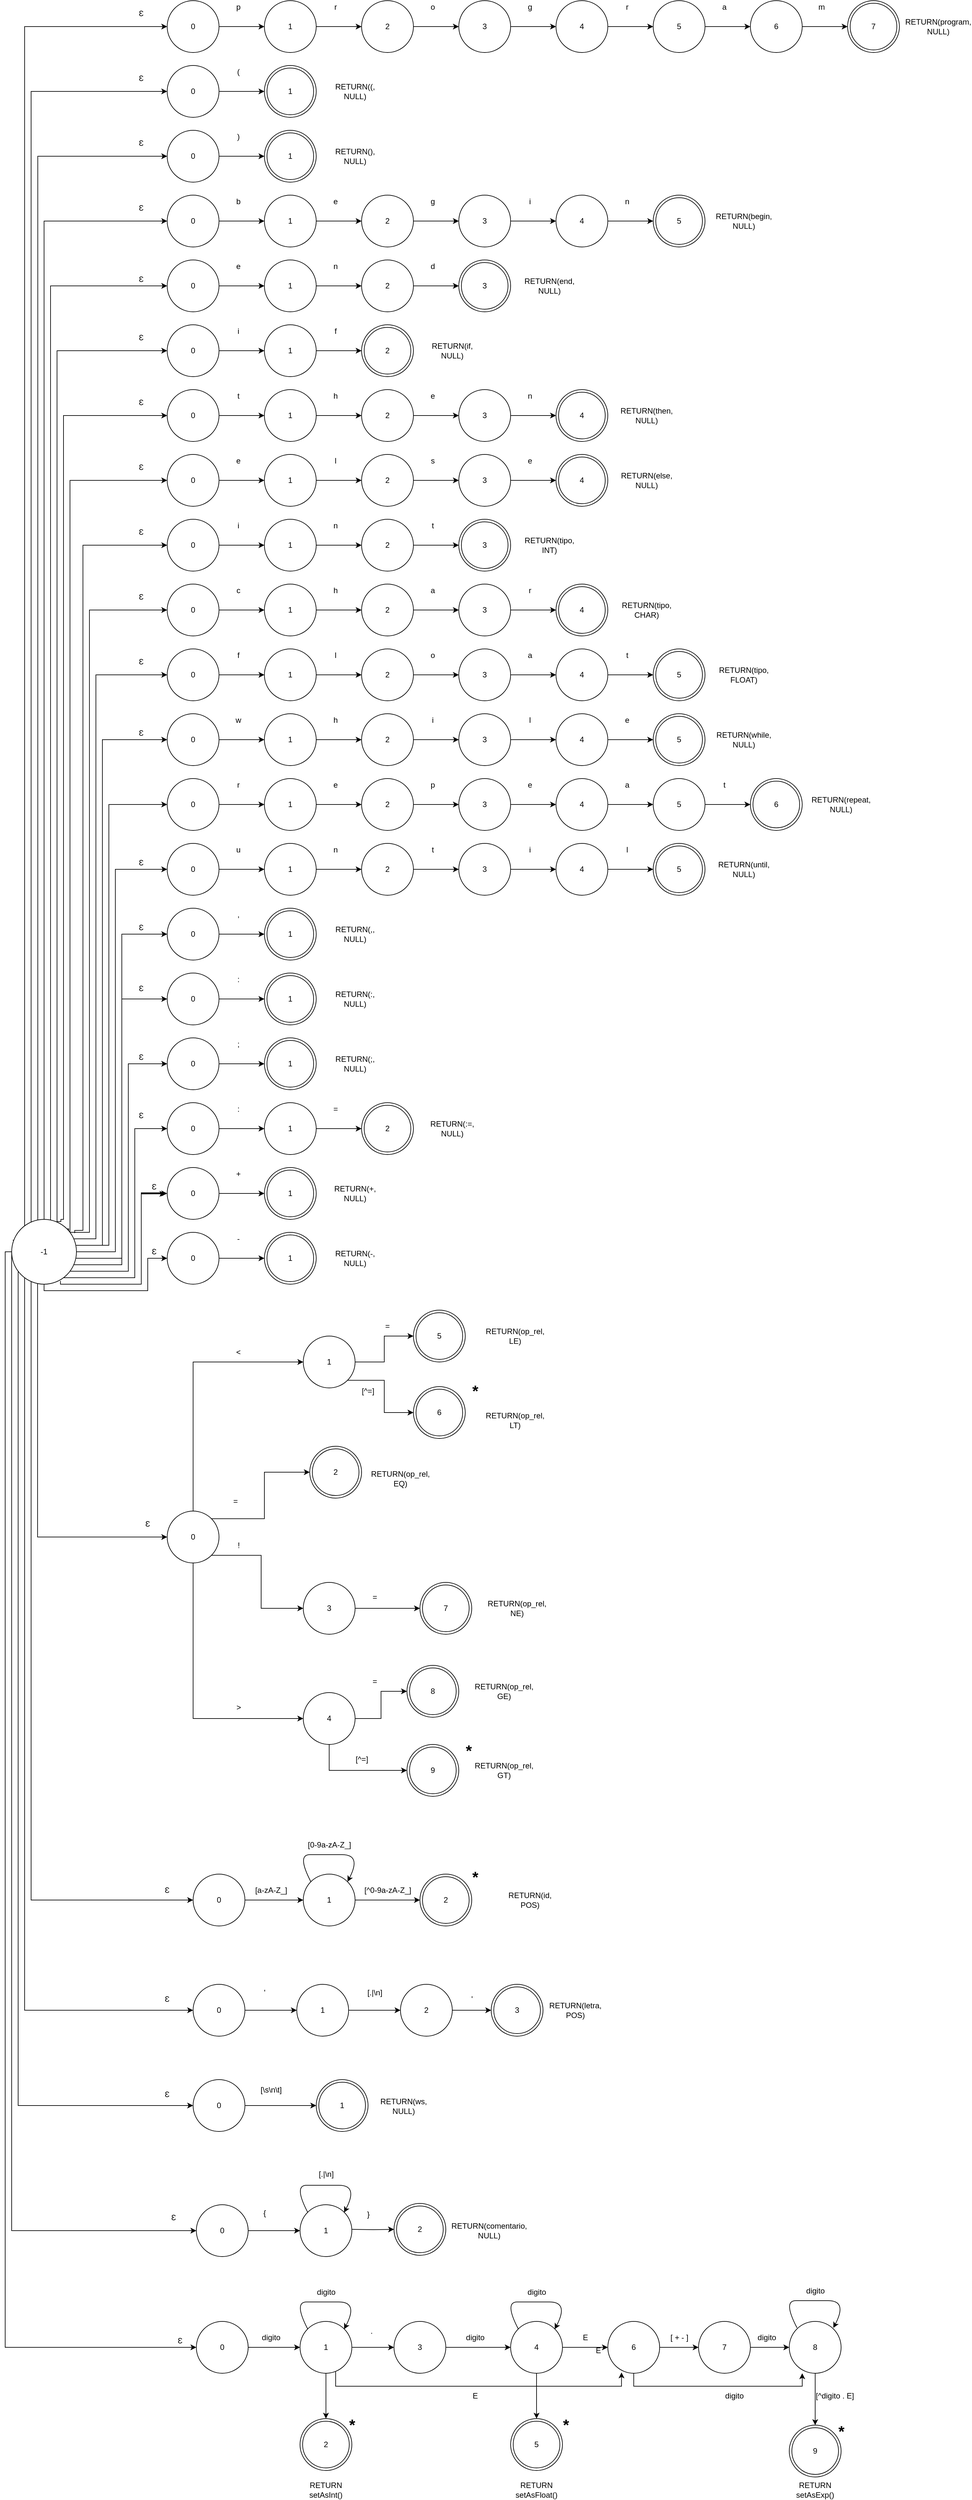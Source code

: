 <mxfile version="22.0.0" type="google">
  <diagram name="Página-1" id="OtQOu8LOPl39Hug3FkRX">
    <mxGraphModel grid="1" page="1" gridSize="10" guides="1" tooltips="1" connect="1" arrows="1" fold="1" pageScale="1" pageWidth="827" pageHeight="1169" math="0" shadow="0">
      <root>
        <mxCell id="0" />
        <mxCell id="1" parent="0" />
        <mxCell id="-IUhRAs3wrBaZXGBPhYS-1" style="edgeStyle=orthogonalEdgeStyle;rounded=0;orthogonalLoop=1;jettySize=auto;html=1;entryX=0;entryY=0.5;entryDx=0;entryDy=0;" edge="1" parent="1" source="-IUhRAs3wrBaZXGBPhYS-2" target="-IUhRAs3wrBaZXGBPhYS-5">
          <mxGeometry relative="1" as="geometry" />
        </mxCell>
        <mxCell id="-IUhRAs3wrBaZXGBPhYS-2" value="0" style="ellipse;whiteSpace=wrap;html=1;aspect=fixed;" vertex="1" parent="1">
          <mxGeometry x="310" y="220" width="80" height="80" as="geometry" />
        </mxCell>
        <mxCell id="-IUhRAs3wrBaZXGBPhYS-3" value="p" style="text;html=1;strokeColor=none;fillColor=none;align=center;verticalAlign=middle;whiteSpace=wrap;rounded=0;" vertex="1" parent="1">
          <mxGeometry x="400" y="220" width="40" height="20" as="geometry" />
        </mxCell>
        <mxCell id="-IUhRAs3wrBaZXGBPhYS-4" style="edgeStyle=orthogonalEdgeStyle;rounded=0;orthogonalLoop=1;jettySize=auto;html=1;entryX=0;entryY=0.5;entryDx=0;entryDy=0;" edge="1" parent="1" source="-IUhRAs3wrBaZXGBPhYS-5" target="-IUhRAs3wrBaZXGBPhYS-8">
          <mxGeometry relative="1" as="geometry" />
        </mxCell>
        <mxCell id="-IUhRAs3wrBaZXGBPhYS-5" value="1" style="ellipse;whiteSpace=wrap;html=1;aspect=fixed;" vertex="1" parent="1">
          <mxGeometry x="460" y="220" width="80" height="80" as="geometry" />
        </mxCell>
        <mxCell id="-IUhRAs3wrBaZXGBPhYS-6" value="r" style="text;html=1;strokeColor=none;fillColor=none;align=center;verticalAlign=middle;whiteSpace=wrap;rounded=0;" vertex="1" parent="1">
          <mxGeometry x="550" y="220" width="40" height="20" as="geometry" />
        </mxCell>
        <mxCell id="-IUhRAs3wrBaZXGBPhYS-7" style="edgeStyle=orthogonalEdgeStyle;rounded=0;orthogonalLoop=1;jettySize=auto;html=1;entryX=0;entryY=0.5;entryDx=0;entryDy=0;" edge="1" parent="1" source="-IUhRAs3wrBaZXGBPhYS-8" target="-IUhRAs3wrBaZXGBPhYS-11">
          <mxGeometry relative="1" as="geometry" />
        </mxCell>
        <mxCell id="-IUhRAs3wrBaZXGBPhYS-8" value="2" style="ellipse;whiteSpace=wrap;html=1;aspect=fixed;" vertex="1" parent="1">
          <mxGeometry x="610" y="220" width="80" height="80" as="geometry" />
        </mxCell>
        <mxCell id="-IUhRAs3wrBaZXGBPhYS-9" value="o" style="text;html=1;strokeColor=none;fillColor=none;align=center;verticalAlign=middle;whiteSpace=wrap;rounded=0;" vertex="1" parent="1">
          <mxGeometry x="700" y="220" width="40" height="20" as="geometry" />
        </mxCell>
        <mxCell id="-IUhRAs3wrBaZXGBPhYS-10" style="edgeStyle=orthogonalEdgeStyle;rounded=0;orthogonalLoop=1;jettySize=auto;html=1;entryX=0;entryY=0.5;entryDx=0;entryDy=0;" edge="1" parent="1" source="-IUhRAs3wrBaZXGBPhYS-11" target="-IUhRAs3wrBaZXGBPhYS-14">
          <mxGeometry relative="1" as="geometry" />
        </mxCell>
        <mxCell id="-IUhRAs3wrBaZXGBPhYS-11" value="3" style="ellipse;whiteSpace=wrap;html=1;aspect=fixed;" vertex="1" parent="1">
          <mxGeometry x="760" y="220" width="80" height="80" as="geometry" />
        </mxCell>
        <mxCell id="-IUhRAs3wrBaZXGBPhYS-12" value="g" style="text;html=1;strokeColor=none;fillColor=none;align=center;verticalAlign=middle;whiteSpace=wrap;rounded=0;" vertex="1" parent="1">
          <mxGeometry x="850" y="220" width="40" height="20" as="geometry" />
        </mxCell>
        <mxCell id="-IUhRAs3wrBaZXGBPhYS-13" style="edgeStyle=orthogonalEdgeStyle;rounded=0;orthogonalLoop=1;jettySize=auto;html=1;entryX=0;entryY=0.5;entryDx=0;entryDy=0;" edge="1" parent="1" source="-IUhRAs3wrBaZXGBPhYS-14" target="-IUhRAs3wrBaZXGBPhYS-17">
          <mxGeometry relative="1" as="geometry" />
        </mxCell>
        <mxCell id="-IUhRAs3wrBaZXGBPhYS-14" value="4" style="ellipse;whiteSpace=wrap;html=1;aspect=fixed;" vertex="1" parent="1">
          <mxGeometry x="910" y="220" width="80" height="80" as="geometry" />
        </mxCell>
        <mxCell id="-IUhRAs3wrBaZXGBPhYS-15" value="r" style="text;html=1;strokeColor=none;fillColor=none;align=center;verticalAlign=middle;whiteSpace=wrap;rounded=0;" vertex="1" parent="1">
          <mxGeometry x="1000" y="220" width="40" height="20" as="geometry" />
        </mxCell>
        <mxCell id="-IUhRAs3wrBaZXGBPhYS-16" style="edgeStyle=orthogonalEdgeStyle;rounded=0;orthogonalLoop=1;jettySize=auto;html=1;entryX=0;entryY=0.5;entryDx=0;entryDy=0;" edge="1" parent="1" source="-IUhRAs3wrBaZXGBPhYS-17" target="-IUhRAs3wrBaZXGBPhYS-20">
          <mxGeometry relative="1" as="geometry" />
        </mxCell>
        <mxCell id="-IUhRAs3wrBaZXGBPhYS-17" value="5" style="ellipse;whiteSpace=wrap;html=1;aspect=fixed;" vertex="1" parent="1">
          <mxGeometry x="1060" y="220" width="80" height="80" as="geometry" />
        </mxCell>
        <mxCell id="-IUhRAs3wrBaZXGBPhYS-18" value="a" style="text;html=1;strokeColor=none;fillColor=none;align=center;verticalAlign=middle;whiteSpace=wrap;rounded=0;" vertex="1" parent="1">
          <mxGeometry x="1150" y="220" width="40" height="20" as="geometry" />
        </mxCell>
        <mxCell id="-IUhRAs3wrBaZXGBPhYS-19" style="edgeStyle=orthogonalEdgeStyle;rounded=0;orthogonalLoop=1;jettySize=auto;html=1;entryX=0;entryY=0.5;entryDx=0;entryDy=0;" edge="1" parent="1" source="-IUhRAs3wrBaZXGBPhYS-20" target="-IUhRAs3wrBaZXGBPhYS-23">
          <mxGeometry relative="1" as="geometry" />
        </mxCell>
        <mxCell id="-IUhRAs3wrBaZXGBPhYS-20" value="6" style="ellipse;whiteSpace=wrap;html=1;aspect=fixed;" vertex="1" parent="1">
          <mxGeometry x="1210" y="220" width="80" height="80" as="geometry" />
        </mxCell>
        <mxCell id="-IUhRAs3wrBaZXGBPhYS-21" value="m" style="text;html=1;strokeColor=none;fillColor=none;align=center;verticalAlign=middle;whiteSpace=wrap;rounded=0;" vertex="1" parent="1">
          <mxGeometry x="1300" y="220" width="40" height="20" as="geometry" />
        </mxCell>
        <mxCell id="-IUhRAs3wrBaZXGBPhYS-23" value="7" style="ellipse;shape=doubleEllipse;whiteSpace=wrap;html=1;aspect=fixed;" vertex="1" parent="1">
          <mxGeometry x="1360" y="220" width="80" height="80" as="geometry" />
        </mxCell>
        <mxCell id="-IUhRAs3wrBaZXGBPhYS-24" value="RETURN(program, NULL)" style="text;html=1;strokeColor=none;fillColor=none;align=center;verticalAlign=middle;whiteSpace=wrap;rounded=0;" vertex="1" parent="1">
          <mxGeometry x="1480" y="250" width="40" height="20" as="geometry" />
        </mxCell>
        <mxCell id="-IUhRAs3wrBaZXGBPhYS-25" style="edgeStyle=orthogonalEdgeStyle;rounded=0;orthogonalLoop=1;jettySize=auto;html=1;entryX=0;entryY=0.5;entryDx=0;entryDy=0;" edge="1" parent="1" source="-IUhRAs3wrBaZXGBPhYS-26" target="-IUhRAs3wrBaZXGBPhYS-29">
          <mxGeometry relative="1" as="geometry" />
        </mxCell>
        <mxCell id="-IUhRAs3wrBaZXGBPhYS-26" value="0" style="ellipse;whiteSpace=wrap;html=1;aspect=fixed;" vertex="1" parent="1">
          <mxGeometry x="310" y="320" width="80" height="80" as="geometry" />
        </mxCell>
        <mxCell id="-IUhRAs3wrBaZXGBPhYS-27" value="(" style="text;html=1;strokeColor=none;fillColor=none;align=center;verticalAlign=middle;whiteSpace=wrap;rounded=0;" vertex="1" parent="1">
          <mxGeometry x="400" y="320" width="40" height="20" as="geometry" />
        </mxCell>
        <mxCell id="-IUhRAs3wrBaZXGBPhYS-29" value="1" style="ellipse;shape=doubleEllipse;whiteSpace=wrap;html=1;aspect=fixed;" vertex="1" parent="1">
          <mxGeometry x="460" y="320" width="80" height="80" as="geometry" />
        </mxCell>
        <mxCell id="-IUhRAs3wrBaZXGBPhYS-30" value="RETURN((, NULL)" style="text;html=1;strokeColor=none;fillColor=none;align=center;verticalAlign=middle;whiteSpace=wrap;rounded=0;" vertex="1" parent="1">
          <mxGeometry x="580" y="350" width="40" height="20" as="geometry" />
        </mxCell>
        <mxCell id="-IUhRAs3wrBaZXGBPhYS-31" style="edgeStyle=orthogonalEdgeStyle;rounded=0;orthogonalLoop=1;jettySize=auto;html=1;entryX=0;entryY=0.5;entryDx=0;entryDy=0;" edge="1" parent="1" source="-IUhRAs3wrBaZXGBPhYS-32" target="-IUhRAs3wrBaZXGBPhYS-35">
          <mxGeometry relative="1" as="geometry" />
        </mxCell>
        <mxCell id="-IUhRAs3wrBaZXGBPhYS-32" value="0" style="ellipse;whiteSpace=wrap;html=1;aspect=fixed;" vertex="1" parent="1">
          <mxGeometry x="310" y="420" width="80" height="80" as="geometry" />
        </mxCell>
        <mxCell id="-IUhRAs3wrBaZXGBPhYS-33" value=")" style="text;html=1;strokeColor=none;fillColor=none;align=center;verticalAlign=middle;whiteSpace=wrap;rounded=0;" vertex="1" parent="1">
          <mxGeometry x="400" y="420" width="40" height="20" as="geometry" />
        </mxCell>
        <mxCell id="-IUhRAs3wrBaZXGBPhYS-35" value="1" style="ellipse;shape=doubleEllipse;whiteSpace=wrap;html=1;aspect=fixed;" vertex="1" parent="1">
          <mxGeometry x="460" y="420" width="80" height="80" as="geometry" />
        </mxCell>
        <mxCell id="-IUhRAs3wrBaZXGBPhYS-36" value="RETURN(), NULL)" style="text;html=1;strokeColor=none;fillColor=none;align=center;verticalAlign=middle;whiteSpace=wrap;rounded=0;" vertex="1" parent="1">
          <mxGeometry x="580" y="450" width="40" height="20" as="geometry" />
        </mxCell>
        <mxCell id="-IUhRAs3wrBaZXGBPhYS-37" style="edgeStyle=orthogonalEdgeStyle;rounded=0;orthogonalLoop=1;jettySize=auto;html=1;entryX=0;entryY=0.5;entryDx=0;entryDy=0;" edge="1" parent="1" source="-IUhRAs3wrBaZXGBPhYS-38" target="-IUhRAs3wrBaZXGBPhYS-41">
          <mxGeometry relative="1" as="geometry" />
        </mxCell>
        <mxCell id="-IUhRAs3wrBaZXGBPhYS-38" value="0" style="ellipse;whiteSpace=wrap;html=1;aspect=fixed;" vertex="1" parent="1">
          <mxGeometry x="310" y="520" width="80" height="80" as="geometry" />
        </mxCell>
        <mxCell id="-IUhRAs3wrBaZXGBPhYS-39" value="b" style="text;html=1;strokeColor=none;fillColor=none;align=center;verticalAlign=middle;whiteSpace=wrap;rounded=0;" vertex="1" parent="1">
          <mxGeometry x="400" y="520" width="40" height="20" as="geometry" />
        </mxCell>
        <mxCell id="-IUhRAs3wrBaZXGBPhYS-40" style="edgeStyle=orthogonalEdgeStyle;rounded=0;orthogonalLoop=1;jettySize=auto;html=1;entryX=0;entryY=0.5;entryDx=0;entryDy=0;" edge="1" parent="1" source="-IUhRAs3wrBaZXGBPhYS-41" target="-IUhRAs3wrBaZXGBPhYS-44">
          <mxGeometry relative="1" as="geometry" />
        </mxCell>
        <mxCell id="-IUhRAs3wrBaZXGBPhYS-41" value="1" style="ellipse;whiteSpace=wrap;html=1;aspect=fixed;" vertex="1" parent="1">
          <mxGeometry x="460" y="520" width="80" height="80" as="geometry" />
        </mxCell>
        <mxCell id="-IUhRAs3wrBaZXGBPhYS-42" value="e" style="text;html=1;strokeColor=none;fillColor=none;align=center;verticalAlign=middle;whiteSpace=wrap;rounded=0;" vertex="1" parent="1">
          <mxGeometry x="550" y="520" width="40" height="20" as="geometry" />
        </mxCell>
        <mxCell id="-IUhRAs3wrBaZXGBPhYS-43" style="edgeStyle=orthogonalEdgeStyle;rounded=0;orthogonalLoop=1;jettySize=auto;html=1;entryX=0;entryY=0.5;entryDx=0;entryDy=0;" edge="1" parent="1" source="-IUhRAs3wrBaZXGBPhYS-44" target="-IUhRAs3wrBaZXGBPhYS-47">
          <mxGeometry relative="1" as="geometry" />
        </mxCell>
        <mxCell id="-IUhRAs3wrBaZXGBPhYS-44" value="2" style="ellipse;whiteSpace=wrap;html=1;aspect=fixed;" vertex="1" parent="1">
          <mxGeometry x="610" y="520" width="80" height="80" as="geometry" />
        </mxCell>
        <mxCell id="-IUhRAs3wrBaZXGBPhYS-45" value="g" style="text;html=1;strokeColor=none;fillColor=none;align=center;verticalAlign=middle;whiteSpace=wrap;rounded=0;" vertex="1" parent="1">
          <mxGeometry x="700" y="520" width="40" height="20" as="geometry" />
        </mxCell>
        <mxCell id="-IUhRAs3wrBaZXGBPhYS-46" style="edgeStyle=orthogonalEdgeStyle;rounded=0;orthogonalLoop=1;jettySize=auto;html=1;entryX=0;entryY=0.5;entryDx=0;entryDy=0;" edge="1" parent="1" source="-IUhRAs3wrBaZXGBPhYS-47" target="-IUhRAs3wrBaZXGBPhYS-50">
          <mxGeometry relative="1" as="geometry" />
        </mxCell>
        <mxCell id="-IUhRAs3wrBaZXGBPhYS-47" value="3" style="ellipse;whiteSpace=wrap;html=1;aspect=fixed;" vertex="1" parent="1">
          <mxGeometry x="760" y="520" width="80" height="80" as="geometry" />
        </mxCell>
        <mxCell id="-IUhRAs3wrBaZXGBPhYS-48" value="i" style="text;html=1;strokeColor=none;fillColor=none;align=center;verticalAlign=middle;whiteSpace=wrap;rounded=0;" vertex="1" parent="1">
          <mxGeometry x="850" y="520" width="40" height="20" as="geometry" />
        </mxCell>
        <mxCell id="-IUhRAs3wrBaZXGBPhYS-49" style="edgeStyle=orthogonalEdgeStyle;rounded=0;orthogonalLoop=1;jettySize=auto;html=1;entryX=0;entryY=0.5;entryDx=0;entryDy=0;" edge="1" parent="1" source="-IUhRAs3wrBaZXGBPhYS-50" target="-IUhRAs3wrBaZXGBPhYS-53">
          <mxGeometry relative="1" as="geometry" />
        </mxCell>
        <mxCell id="-IUhRAs3wrBaZXGBPhYS-50" value="4" style="ellipse;whiteSpace=wrap;html=1;aspect=fixed;" vertex="1" parent="1">
          <mxGeometry x="910" y="520" width="80" height="80" as="geometry" />
        </mxCell>
        <mxCell id="-IUhRAs3wrBaZXGBPhYS-51" value="n" style="text;html=1;strokeColor=none;fillColor=none;align=center;verticalAlign=middle;whiteSpace=wrap;rounded=0;" vertex="1" parent="1">
          <mxGeometry x="1000" y="520" width="40" height="20" as="geometry" />
        </mxCell>
        <mxCell id="-IUhRAs3wrBaZXGBPhYS-53" value="5" style="ellipse;shape=doubleEllipse;whiteSpace=wrap;html=1;aspect=fixed;" vertex="1" parent="1">
          <mxGeometry x="1060" y="520" width="80" height="80" as="geometry" />
        </mxCell>
        <mxCell id="-IUhRAs3wrBaZXGBPhYS-54" value="RETURN(begin, NULL)" style="text;html=1;strokeColor=none;fillColor=none;align=center;verticalAlign=middle;whiteSpace=wrap;rounded=0;" vertex="1" parent="1">
          <mxGeometry x="1180" y="550" width="40" height="20" as="geometry" />
        </mxCell>
        <mxCell id="-IUhRAs3wrBaZXGBPhYS-55" style="edgeStyle=orthogonalEdgeStyle;rounded=0;orthogonalLoop=1;jettySize=auto;html=1;entryX=0;entryY=0.5;entryDx=0;entryDy=0;" edge="1" parent="1" source="-IUhRAs3wrBaZXGBPhYS-56" target="-IUhRAs3wrBaZXGBPhYS-59">
          <mxGeometry relative="1" as="geometry" />
        </mxCell>
        <mxCell id="-IUhRAs3wrBaZXGBPhYS-56" value="0" style="ellipse;whiteSpace=wrap;html=1;aspect=fixed;" vertex="1" parent="1">
          <mxGeometry x="310" y="620" width="80" height="80" as="geometry" />
        </mxCell>
        <mxCell id="-IUhRAs3wrBaZXGBPhYS-57" value="e" style="text;html=1;strokeColor=none;fillColor=none;align=center;verticalAlign=middle;whiteSpace=wrap;rounded=0;" vertex="1" parent="1">
          <mxGeometry x="400" y="620" width="40" height="20" as="geometry" />
        </mxCell>
        <mxCell id="-IUhRAs3wrBaZXGBPhYS-58" style="edgeStyle=orthogonalEdgeStyle;rounded=0;orthogonalLoop=1;jettySize=auto;html=1;entryX=0;entryY=0.5;entryDx=0;entryDy=0;" edge="1" parent="1" source="-IUhRAs3wrBaZXGBPhYS-59" target="-IUhRAs3wrBaZXGBPhYS-62">
          <mxGeometry relative="1" as="geometry" />
        </mxCell>
        <mxCell id="-IUhRAs3wrBaZXGBPhYS-59" value="1" style="ellipse;whiteSpace=wrap;html=1;aspect=fixed;" vertex="1" parent="1">
          <mxGeometry x="460" y="620" width="80" height="80" as="geometry" />
        </mxCell>
        <mxCell id="-IUhRAs3wrBaZXGBPhYS-60" value="n" style="text;html=1;strokeColor=none;fillColor=none;align=center;verticalAlign=middle;whiteSpace=wrap;rounded=0;" vertex="1" parent="1">
          <mxGeometry x="550" y="620" width="40" height="20" as="geometry" />
        </mxCell>
        <mxCell id="-IUhRAs3wrBaZXGBPhYS-61" style="edgeStyle=orthogonalEdgeStyle;rounded=0;orthogonalLoop=1;jettySize=auto;html=1;entryX=0;entryY=0.5;entryDx=0;entryDy=0;" edge="1" parent="1" source="-IUhRAs3wrBaZXGBPhYS-62" target="-IUhRAs3wrBaZXGBPhYS-65">
          <mxGeometry relative="1" as="geometry" />
        </mxCell>
        <mxCell id="-IUhRAs3wrBaZXGBPhYS-62" value="2" style="ellipse;whiteSpace=wrap;html=1;aspect=fixed;" vertex="1" parent="1">
          <mxGeometry x="610" y="620" width="80" height="80" as="geometry" />
        </mxCell>
        <mxCell id="-IUhRAs3wrBaZXGBPhYS-63" value="d" style="text;html=1;strokeColor=none;fillColor=none;align=center;verticalAlign=middle;whiteSpace=wrap;rounded=0;" vertex="1" parent="1">
          <mxGeometry x="700" y="620" width="40" height="20" as="geometry" />
        </mxCell>
        <mxCell id="-IUhRAs3wrBaZXGBPhYS-65" value="3" style="ellipse;shape=doubleEllipse;whiteSpace=wrap;html=1;aspect=fixed;" vertex="1" parent="1">
          <mxGeometry x="760" y="620" width="80" height="80" as="geometry" />
        </mxCell>
        <mxCell id="-IUhRAs3wrBaZXGBPhYS-66" value="RETURN(end, NULL)" style="text;html=1;strokeColor=none;fillColor=none;align=center;verticalAlign=middle;whiteSpace=wrap;rounded=0;" vertex="1" parent="1">
          <mxGeometry x="880" y="650" width="40" height="20" as="geometry" />
        </mxCell>
        <mxCell id="-IUhRAs3wrBaZXGBPhYS-67" style="edgeStyle=orthogonalEdgeStyle;rounded=0;orthogonalLoop=1;jettySize=auto;html=1;entryX=0;entryY=0.5;entryDx=0;entryDy=0;" edge="1" parent="1" source="-IUhRAs3wrBaZXGBPhYS-68" target="-IUhRAs3wrBaZXGBPhYS-71">
          <mxGeometry relative="1" as="geometry" />
        </mxCell>
        <mxCell id="-IUhRAs3wrBaZXGBPhYS-68" value="0" style="ellipse;whiteSpace=wrap;html=1;aspect=fixed;" vertex="1" parent="1">
          <mxGeometry x="310" y="720" width="80" height="80" as="geometry" />
        </mxCell>
        <mxCell id="-IUhRAs3wrBaZXGBPhYS-69" value="i" style="text;html=1;strokeColor=none;fillColor=none;align=center;verticalAlign=middle;whiteSpace=wrap;rounded=0;" vertex="1" parent="1">
          <mxGeometry x="400" y="720" width="40" height="20" as="geometry" />
        </mxCell>
        <mxCell id="-IUhRAs3wrBaZXGBPhYS-70" style="edgeStyle=orthogonalEdgeStyle;rounded=0;orthogonalLoop=1;jettySize=auto;html=1;entryX=0;entryY=0.5;entryDx=0;entryDy=0;" edge="1" parent="1" source="-IUhRAs3wrBaZXGBPhYS-71" target="-IUhRAs3wrBaZXGBPhYS-74">
          <mxGeometry relative="1" as="geometry" />
        </mxCell>
        <mxCell id="-IUhRAs3wrBaZXGBPhYS-71" value="1" style="ellipse;whiteSpace=wrap;html=1;aspect=fixed;" vertex="1" parent="1">
          <mxGeometry x="460" y="720" width="80" height="80" as="geometry" />
        </mxCell>
        <mxCell id="-IUhRAs3wrBaZXGBPhYS-72" value="f" style="text;html=1;strokeColor=none;fillColor=none;align=center;verticalAlign=middle;whiteSpace=wrap;rounded=0;" vertex="1" parent="1">
          <mxGeometry x="550" y="720" width="40" height="20" as="geometry" />
        </mxCell>
        <mxCell id="-IUhRAs3wrBaZXGBPhYS-74" value="2" style="ellipse;shape=doubleEllipse;whiteSpace=wrap;html=1;aspect=fixed;" vertex="1" parent="1">
          <mxGeometry x="610" y="720" width="80" height="80" as="geometry" />
        </mxCell>
        <mxCell id="-IUhRAs3wrBaZXGBPhYS-75" value="RETURN(if, NULL)" style="text;html=1;strokeColor=none;fillColor=none;align=center;verticalAlign=middle;whiteSpace=wrap;rounded=0;" vertex="1" parent="1">
          <mxGeometry x="730" y="750" width="40" height="20" as="geometry" />
        </mxCell>
        <mxCell id="-IUhRAs3wrBaZXGBPhYS-76" style="edgeStyle=orthogonalEdgeStyle;rounded=0;orthogonalLoop=1;jettySize=auto;html=1;entryX=0;entryY=0.5;entryDx=0;entryDy=0;" edge="1" parent="1" source="-IUhRAs3wrBaZXGBPhYS-77" target="-IUhRAs3wrBaZXGBPhYS-80">
          <mxGeometry relative="1" as="geometry" />
        </mxCell>
        <mxCell id="-IUhRAs3wrBaZXGBPhYS-77" value="0" style="ellipse;whiteSpace=wrap;html=1;aspect=fixed;" vertex="1" parent="1">
          <mxGeometry x="310" y="820" width="80" height="80" as="geometry" />
        </mxCell>
        <mxCell id="-IUhRAs3wrBaZXGBPhYS-78" value="t" style="text;html=1;strokeColor=none;fillColor=none;align=center;verticalAlign=middle;whiteSpace=wrap;rounded=0;" vertex="1" parent="1">
          <mxGeometry x="400" y="820" width="40" height="20" as="geometry" />
        </mxCell>
        <mxCell id="-IUhRAs3wrBaZXGBPhYS-79" style="edgeStyle=orthogonalEdgeStyle;rounded=0;orthogonalLoop=1;jettySize=auto;html=1;entryX=0;entryY=0.5;entryDx=0;entryDy=0;" edge="1" parent="1" source="-IUhRAs3wrBaZXGBPhYS-80" target="-IUhRAs3wrBaZXGBPhYS-83">
          <mxGeometry relative="1" as="geometry" />
        </mxCell>
        <mxCell id="-IUhRAs3wrBaZXGBPhYS-80" value="1" style="ellipse;whiteSpace=wrap;html=1;aspect=fixed;" vertex="1" parent="1">
          <mxGeometry x="460" y="820" width="80" height="80" as="geometry" />
        </mxCell>
        <mxCell id="-IUhRAs3wrBaZXGBPhYS-81" value="h" style="text;html=1;strokeColor=none;fillColor=none;align=center;verticalAlign=middle;whiteSpace=wrap;rounded=0;" vertex="1" parent="1">
          <mxGeometry x="550" y="820" width="40" height="20" as="geometry" />
        </mxCell>
        <mxCell id="-IUhRAs3wrBaZXGBPhYS-82" style="edgeStyle=orthogonalEdgeStyle;rounded=0;orthogonalLoop=1;jettySize=auto;html=1;entryX=0;entryY=0.5;entryDx=0;entryDy=0;" edge="1" parent="1" source="-IUhRAs3wrBaZXGBPhYS-83" target="-IUhRAs3wrBaZXGBPhYS-86">
          <mxGeometry relative="1" as="geometry" />
        </mxCell>
        <mxCell id="-IUhRAs3wrBaZXGBPhYS-83" value="2" style="ellipse;whiteSpace=wrap;html=1;aspect=fixed;" vertex="1" parent="1">
          <mxGeometry x="610" y="820" width="80" height="80" as="geometry" />
        </mxCell>
        <mxCell id="-IUhRAs3wrBaZXGBPhYS-84" value="e" style="text;html=1;strokeColor=none;fillColor=none;align=center;verticalAlign=middle;whiteSpace=wrap;rounded=0;" vertex="1" parent="1">
          <mxGeometry x="700" y="820" width="40" height="20" as="geometry" />
        </mxCell>
        <mxCell id="-IUhRAs3wrBaZXGBPhYS-85" style="edgeStyle=orthogonalEdgeStyle;rounded=0;orthogonalLoop=1;jettySize=auto;html=1;entryX=0;entryY=0.5;entryDx=0;entryDy=0;" edge="1" parent="1" source="-IUhRAs3wrBaZXGBPhYS-86" target="-IUhRAs3wrBaZXGBPhYS-89">
          <mxGeometry relative="1" as="geometry" />
        </mxCell>
        <mxCell id="-IUhRAs3wrBaZXGBPhYS-86" value="3" style="ellipse;whiteSpace=wrap;html=1;aspect=fixed;" vertex="1" parent="1">
          <mxGeometry x="760" y="820" width="80" height="80" as="geometry" />
        </mxCell>
        <mxCell id="-IUhRAs3wrBaZXGBPhYS-87" value="n" style="text;html=1;strokeColor=none;fillColor=none;align=center;verticalAlign=middle;whiteSpace=wrap;rounded=0;" vertex="1" parent="1">
          <mxGeometry x="850" y="820" width="40" height="20" as="geometry" />
        </mxCell>
        <mxCell id="-IUhRAs3wrBaZXGBPhYS-89" value="4" style="ellipse;shape=doubleEllipse;whiteSpace=wrap;html=1;aspect=fixed;" vertex="1" parent="1">
          <mxGeometry x="910" y="820" width="80" height="80" as="geometry" />
        </mxCell>
        <mxCell id="-IUhRAs3wrBaZXGBPhYS-90" value="RETURN(then, NULL)" style="text;html=1;strokeColor=none;fillColor=none;align=center;verticalAlign=middle;whiteSpace=wrap;rounded=0;" vertex="1" parent="1">
          <mxGeometry x="1030" y="850" width="40" height="20" as="geometry" />
        </mxCell>
        <mxCell id="-IUhRAs3wrBaZXGBPhYS-91" style="edgeStyle=orthogonalEdgeStyle;rounded=0;orthogonalLoop=1;jettySize=auto;html=1;entryX=0;entryY=0.5;entryDx=0;entryDy=0;" edge="1" parent="1" source="-IUhRAs3wrBaZXGBPhYS-92" target="-IUhRAs3wrBaZXGBPhYS-95">
          <mxGeometry relative="1" as="geometry" />
        </mxCell>
        <mxCell id="-IUhRAs3wrBaZXGBPhYS-92" value="0" style="ellipse;whiteSpace=wrap;html=1;aspect=fixed;" vertex="1" parent="1">
          <mxGeometry x="310" y="920" width="80" height="80" as="geometry" />
        </mxCell>
        <mxCell id="-IUhRAs3wrBaZXGBPhYS-93" value="e" style="text;html=1;strokeColor=none;fillColor=none;align=center;verticalAlign=middle;whiteSpace=wrap;rounded=0;" vertex="1" parent="1">
          <mxGeometry x="400" y="920" width="40" height="20" as="geometry" />
        </mxCell>
        <mxCell id="-IUhRAs3wrBaZXGBPhYS-94" style="edgeStyle=orthogonalEdgeStyle;rounded=0;orthogonalLoop=1;jettySize=auto;html=1;entryX=0;entryY=0.5;entryDx=0;entryDy=0;" edge="1" parent="1" source="-IUhRAs3wrBaZXGBPhYS-95" target="-IUhRAs3wrBaZXGBPhYS-98">
          <mxGeometry relative="1" as="geometry" />
        </mxCell>
        <mxCell id="-IUhRAs3wrBaZXGBPhYS-95" value="1" style="ellipse;whiteSpace=wrap;html=1;aspect=fixed;" vertex="1" parent="1">
          <mxGeometry x="460" y="920" width="80" height="80" as="geometry" />
        </mxCell>
        <mxCell id="-IUhRAs3wrBaZXGBPhYS-96" value="l" style="text;html=1;strokeColor=none;fillColor=none;align=center;verticalAlign=middle;whiteSpace=wrap;rounded=0;" vertex="1" parent="1">
          <mxGeometry x="550" y="920" width="40" height="20" as="geometry" />
        </mxCell>
        <mxCell id="-IUhRAs3wrBaZXGBPhYS-97" style="edgeStyle=orthogonalEdgeStyle;rounded=0;orthogonalLoop=1;jettySize=auto;html=1;entryX=0;entryY=0.5;entryDx=0;entryDy=0;" edge="1" parent="1" source="-IUhRAs3wrBaZXGBPhYS-98" target="-IUhRAs3wrBaZXGBPhYS-101">
          <mxGeometry relative="1" as="geometry" />
        </mxCell>
        <mxCell id="-IUhRAs3wrBaZXGBPhYS-98" value="2" style="ellipse;whiteSpace=wrap;html=1;aspect=fixed;" vertex="1" parent="1">
          <mxGeometry x="610" y="920" width="80" height="80" as="geometry" />
        </mxCell>
        <mxCell id="-IUhRAs3wrBaZXGBPhYS-99" value="s" style="text;html=1;strokeColor=none;fillColor=none;align=center;verticalAlign=middle;whiteSpace=wrap;rounded=0;" vertex="1" parent="1">
          <mxGeometry x="700" y="920" width="40" height="20" as="geometry" />
        </mxCell>
        <mxCell id="-IUhRAs3wrBaZXGBPhYS-100" style="edgeStyle=orthogonalEdgeStyle;rounded=0;orthogonalLoop=1;jettySize=auto;html=1;entryX=0;entryY=0.5;entryDx=0;entryDy=0;" edge="1" parent="1" source="-IUhRAs3wrBaZXGBPhYS-101" target="-IUhRAs3wrBaZXGBPhYS-104">
          <mxGeometry relative="1" as="geometry" />
        </mxCell>
        <mxCell id="-IUhRAs3wrBaZXGBPhYS-101" value="3" style="ellipse;whiteSpace=wrap;html=1;aspect=fixed;" vertex="1" parent="1">
          <mxGeometry x="760" y="920" width="80" height="80" as="geometry" />
        </mxCell>
        <mxCell id="-IUhRAs3wrBaZXGBPhYS-102" value="e" style="text;html=1;strokeColor=none;fillColor=none;align=center;verticalAlign=middle;whiteSpace=wrap;rounded=0;" vertex="1" parent="1">
          <mxGeometry x="850" y="920" width="40" height="20" as="geometry" />
        </mxCell>
        <mxCell id="-IUhRAs3wrBaZXGBPhYS-104" value="4" style="ellipse;shape=doubleEllipse;whiteSpace=wrap;html=1;aspect=fixed;" vertex="1" parent="1">
          <mxGeometry x="910" y="920" width="80" height="80" as="geometry" />
        </mxCell>
        <mxCell id="-IUhRAs3wrBaZXGBPhYS-105" value="RETURN(else, NULL)" style="text;html=1;strokeColor=none;fillColor=none;align=center;verticalAlign=middle;whiteSpace=wrap;rounded=0;" vertex="1" parent="1">
          <mxGeometry x="1030" y="950" width="40" height="20" as="geometry" />
        </mxCell>
        <mxCell id="-IUhRAs3wrBaZXGBPhYS-106" style="edgeStyle=orthogonalEdgeStyle;rounded=0;orthogonalLoop=1;jettySize=auto;html=1;entryX=0;entryY=0.5;entryDx=0;entryDy=0;" edge="1" parent="1" source="-IUhRAs3wrBaZXGBPhYS-107" target="-IUhRAs3wrBaZXGBPhYS-110">
          <mxGeometry relative="1" as="geometry" />
        </mxCell>
        <mxCell id="-IUhRAs3wrBaZXGBPhYS-107" value="0" style="ellipse;whiteSpace=wrap;html=1;aspect=fixed;" vertex="1" parent="1">
          <mxGeometry x="310" y="1020" width="80" height="80" as="geometry" />
        </mxCell>
        <mxCell id="-IUhRAs3wrBaZXGBPhYS-108" value="i" style="text;html=1;strokeColor=none;fillColor=none;align=center;verticalAlign=middle;whiteSpace=wrap;rounded=0;" vertex="1" parent="1">
          <mxGeometry x="400" y="1020" width="40" height="20" as="geometry" />
        </mxCell>
        <mxCell id="-IUhRAs3wrBaZXGBPhYS-109" style="edgeStyle=orthogonalEdgeStyle;rounded=0;orthogonalLoop=1;jettySize=auto;html=1;entryX=0;entryY=0.5;entryDx=0;entryDy=0;" edge="1" parent="1" source="-IUhRAs3wrBaZXGBPhYS-110" target="-IUhRAs3wrBaZXGBPhYS-113">
          <mxGeometry relative="1" as="geometry" />
        </mxCell>
        <mxCell id="-IUhRAs3wrBaZXGBPhYS-110" value="1" style="ellipse;whiteSpace=wrap;html=1;aspect=fixed;" vertex="1" parent="1">
          <mxGeometry x="460" y="1020" width="80" height="80" as="geometry" />
        </mxCell>
        <mxCell id="-IUhRAs3wrBaZXGBPhYS-111" value="n" style="text;html=1;strokeColor=none;fillColor=none;align=center;verticalAlign=middle;whiteSpace=wrap;rounded=0;" vertex="1" parent="1">
          <mxGeometry x="550" y="1020" width="40" height="20" as="geometry" />
        </mxCell>
        <mxCell id="-IUhRAs3wrBaZXGBPhYS-112" style="edgeStyle=orthogonalEdgeStyle;rounded=0;orthogonalLoop=1;jettySize=auto;html=1;entryX=0;entryY=0.5;entryDx=0;entryDy=0;" edge="1" parent="1" source="-IUhRAs3wrBaZXGBPhYS-113" target="-IUhRAs3wrBaZXGBPhYS-116">
          <mxGeometry relative="1" as="geometry" />
        </mxCell>
        <mxCell id="-IUhRAs3wrBaZXGBPhYS-113" value="2" style="ellipse;whiteSpace=wrap;html=1;aspect=fixed;" vertex="1" parent="1">
          <mxGeometry x="610" y="1020" width="80" height="80" as="geometry" />
        </mxCell>
        <mxCell id="-IUhRAs3wrBaZXGBPhYS-114" value="t" style="text;html=1;strokeColor=none;fillColor=none;align=center;verticalAlign=middle;whiteSpace=wrap;rounded=0;" vertex="1" parent="1">
          <mxGeometry x="700" y="1020" width="40" height="20" as="geometry" />
        </mxCell>
        <mxCell id="-IUhRAs3wrBaZXGBPhYS-116" value="3" style="ellipse;shape=doubleEllipse;whiteSpace=wrap;html=1;aspect=fixed;" vertex="1" parent="1">
          <mxGeometry x="760" y="1020" width="80" height="80" as="geometry" />
        </mxCell>
        <mxCell id="-IUhRAs3wrBaZXGBPhYS-117" value="RETURN(tipo, INT)" style="text;html=1;strokeColor=none;fillColor=none;align=center;verticalAlign=middle;whiteSpace=wrap;rounded=0;" vertex="1" parent="1">
          <mxGeometry x="880" y="1050" width="40" height="20" as="geometry" />
        </mxCell>
        <mxCell id="-IUhRAs3wrBaZXGBPhYS-118" style="edgeStyle=orthogonalEdgeStyle;rounded=0;orthogonalLoop=1;jettySize=auto;html=1;entryX=0;entryY=0.5;entryDx=0;entryDy=0;" edge="1" parent="1" source="-IUhRAs3wrBaZXGBPhYS-119" target="-IUhRAs3wrBaZXGBPhYS-122">
          <mxGeometry relative="1" as="geometry" />
        </mxCell>
        <mxCell id="-IUhRAs3wrBaZXGBPhYS-119" value="0" style="ellipse;whiteSpace=wrap;html=1;aspect=fixed;" vertex="1" parent="1">
          <mxGeometry x="310" y="1120" width="80" height="80" as="geometry" />
        </mxCell>
        <mxCell id="-IUhRAs3wrBaZXGBPhYS-120" value="c" style="text;html=1;strokeColor=none;fillColor=none;align=center;verticalAlign=middle;whiteSpace=wrap;rounded=0;" vertex="1" parent="1">
          <mxGeometry x="400" y="1120" width="40" height="20" as="geometry" />
        </mxCell>
        <mxCell id="-IUhRAs3wrBaZXGBPhYS-121" style="edgeStyle=orthogonalEdgeStyle;rounded=0;orthogonalLoop=1;jettySize=auto;html=1;entryX=0;entryY=0.5;entryDx=0;entryDy=0;" edge="1" parent="1" source="-IUhRAs3wrBaZXGBPhYS-122" target="-IUhRAs3wrBaZXGBPhYS-125">
          <mxGeometry relative="1" as="geometry" />
        </mxCell>
        <mxCell id="-IUhRAs3wrBaZXGBPhYS-122" value="1" style="ellipse;whiteSpace=wrap;html=1;aspect=fixed;" vertex="1" parent="1">
          <mxGeometry x="460" y="1120" width="80" height="80" as="geometry" />
        </mxCell>
        <mxCell id="-IUhRAs3wrBaZXGBPhYS-123" value="h" style="text;html=1;strokeColor=none;fillColor=none;align=center;verticalAlign=middle;whiteSpace=wrap;rounded=0;" vertex="1" parent="1">
          <mxGeometry x="550" y="1120" width="40" height="20" as="geometry" />
        </mxCell>
        <mxCell id="-IUhRAs3wrBaZXGBPhYS-124" style="edgeStyle=orthogonalEdgeStyle;rounded=0;orthogonalLoop=1;jettySize=auto;html=1;entryX=0;entryY=0.5;entryDx=0;entryDy=0;" edge="1" parent="1" source="-IUhRAs3wrBaZXGBPhYS-125" target="-IUhRAs3wrBaZXGBPhYS-128">
          <mxGeometry relative="1" as="geometry" />
        </mxCell>
        <mxCell id="-IUhRAs3wrBaZXGBPhYS-125" value="2" style="ellipse;whiteSpace=wrap;html=1;aspect=fixed;" vertex="1" parent="1">
          <mxGeometry x="610" y="1120" width="80" height="80" as="geometry" />
        </mxCell>
        <mxCell id="-IUhRAs3wrBaZXGBPhYS-126" value="a" style="text;html=1;strokeColor=none;fillColor=none;align=center;verticalAlign=middle;whiteSpace=wrap;rounded=0;" vertex="1" parent="1">
          <mxGeometry x="700" y="1120" width="40" height="20" as="geometry" />
        </mxCell>
        <mxCell id="-IUhRAs3wrBaZXGBPhYS-127" style="edgeStyle=orthogonalEdgeStyle;rounded=0;orthogonalLoop=1;jettySize=auto;html=1;entryX=0;entryY=0.5;entryDx=0;entryDy=0;" edge="1" parent="1" source="-IUhRAs3wrBaZXGBPhYS-128" target="-IUhRAs3wrBaZXGBPhYS-131">
          <mxGeometry relative="1" as="geometry" />
        </mxCell>
        <mxCell id="-IUhRAs3wrBaZXGBPhYS-128" value="3" style="ellipse;whiteSpace=wrap;html=1;aspect=fixed;" vertex="1" parent="1">
          <mxGeometry x="760" y="1120" width="80" height="80" as="geometry" />
        </mxCell>
        <mxCell id="-IUhRAs3wrBaZXGBPhYS-129" value="r" style="text;html=1;strokeColor=none;fillColor=none;align=center;verticalAlign=middle;whiteSpace=wrap;rounded=0;" vertex="1" parent="1">
          <mxGeometry x="850" y="1120" width="40" height="20" as="geometry" />
        </mxCell>
        <mxCell id="-IUhRAs3wrBaZXGBPhYS-131" value="4" style="ellipse;shape=doubleEllipse;whiteSpace=wrap;html=1;aspect=fixed;" vertex="1" parent="1">
          <mxGeometry x="910" y="1120" width="80" height="80" as="geometry" />
        </mxCell>
        <mxCell id="-IUhRAs3wrBaZXGBPhYS-132" value="RETURN(tipo, CHAR)" style="text;html=1;strokeColor=none;fillColor=none;align=center;verticalAlign=middle;whiteSpace=wrap;rounded=0;" vertex="1" parent="1">
          <mxGeometry x="1030" y="1150" width="40" height="20" as="geometry" />
        </mxCell>
        <mxCell id="-IUhRAs3wrBaZXGBPhYS-133" style="edgeStyle=orthogonalEdgeStyle;rounded=0;orthogonalLoop=1;jettySize=auto;html=1;entryX=0;entryY=0.5;entryDx=0;entryDy=0;" edge="1" parent="1" source="-IUhRAs3wrBaZXGBPhYS-134" target="-IUhRAs3wrBaZXGBPhYS-137">
          <mxGeometry relative="1" as="geometry" />
        </mxCell>
        <mxCell id="-IUhRAs3wrBaZXGBPhYS-134" value="0" style="ellipse;whiteSpace=wrap;html=1;aspect=fixed;" vertex="1" parent="1">
          <mxGeometry x="310" y="1220" width="80" height="80" as="geometry" />
        </mxCell>
        <mxCell id="-IUhRAs3wrBaZXGBPhYS-135" value="f" style="text;html=1;strokeColor=none;fillColor=none;align=center;verticalAlign=middle;whiteSpace=wrap;rounded=0;" vertex="1" parent="1">
          <mxGeometry x="400" y="1220" width="40" height="20" as="geometry" />
        </mxCell>
        <mxCell id="-IUhRAs3wrBaZXGBPhYS-136" style="edgeStyle=orthogonalEdgeStyle;rounded=0;orthogonalLoop=1;jettySize=auto;html=1;entryX=0;entryY=0.5;entryDx=0;entryDy=0;" edge="1" parent="1" source="-IUhRAs3wrBaZXGBPhYS-137" target="-IUhRAs3wrBaZXGBPhYS-140">
          <mxGeometry relative="1" as="geometry" />
        </mxCell>
        <mxCell id="-IUhRAs3wrBaZXGBPhYS-137" value="1" style="ellipse;whiteSpace=wrap;html=1;aspect=fixed;" vertex="1" parent="1">
          <mxGeometry x="460" y="1220" width="80" height="80" as="geometry" />
        </mxCell>
        <mxCell id="-IUhRAs3wrBaZXGBPhYS-138" value="l" style="text;html=1;strokeColor=none;fillColor=none;align=center;verticalAlign=middle;whiteSpace=wrap;rounded=0;" vertex="1" parent="1">
          <mxGeometry x="550" y="1220" width="40" height="20" as="geometry" />
        </mxCell>
        <mxCell id="-IUhRAs3wrBaZXGBPhYS-139" style="edgeStyle=orthogonalEdgeStyle;rounded=0;orthogonalLoop=1;jettySize=auto;html=1;entryX=0;entryY=0.5;entryDx=0;entryDy=0;" edge="1" parent="1" source="-IUhRAs3wrBaZXGBPhYS-140" target="-IUhRAs3wrBaZXGBPhYS-143">
          <mxGeometry relative="1" as="geometry" />
        </mxCell>
        <mxCell id="-IUhRAs3wrBaZXGBPhYS-140" value="2" style="ellipse;whiteSpace=wrap;html=1;aspect=fixed;" vertex="1" parent="1">
          <mxGeometry x="610" y="1220" width="80" height="80" as="geometry" />
        </mxCell>
        <mxCell id="-IUhRAs3wrBaZXGBPhYS-141" value="o" style="text;html=1;strokeColor=none;fillColor=none;align=center;verticalAlign=middle;whiteSpace=wrap;rounded=0;" vertex="1" parent="1">
          <mxGeometry x="700" y="1220" width="40" height="20" as="geometry" />
        </mxCell>
        <mxCell id="-IUhRAs3wrBaZXGBPhYS-142" style="edgeStyle=orthogonalEdgeStyle;rounded=0;orthogonalLoop=1;jettySize=auto;html=1;entryX=0;entryY=0.5;entryDx=0;entryDy=0;" edge="1" parent="1" source="-IUhRAs3wrBaZXGBPhYS-143" target="-IUhRAs3wrBaZXGBPhYS-146">
          <mxGeometry relative="1" as="geometry" />
        </mxCell>
        <mxCell id="-IUhRAs3wrBaZXGBPhYS-143" value="3" style="ellipse;whiteSpace=wrap;html=1;aspect=fixed;" vertex="1" parent="1">
          <mxGeometry x="760" y="1220" width="80" height="80" as="geometry" />
        </mxCell>
        <mxCell id="-IUhRAs3wrBaZXGBPhYS-144" value="a" style="text;html=1;strokeColor=none;fillColor=none;align=center;verticalAlign=middle;whiteSpace=wrap;rounded=0;" vertex="1" parent="1">
          <mxGeometry x="850" y="1220" width="40" height="20" as="geometry" />
        </mxCell>
        <mxCell id="-IUhRAs3wrBaZXGBPhYS-145" style="edgeStyle=orthogonalEdgeStyle;rounded=0;orthogonalLoop=1;jettySize=auto;html=1;entryX=0;entryY=0.5;entryDx=0;entryDy=0;" edge="1" parent="1" source="-IUhRAs3wrBaZXGBPhYS-146" target="-IUhRAs3wrBaZXGBPhYS-149">
          <mxGeometry relative="1" as="geometry" />
        </mxCell>
        <mxCell id="-IUhRAs3wrBaZXGBPhYS-146" value="4" style="ellipse;whiteSpace=wrap;html=1;aspect=fixed;" vertex="1" parent="1">
          <mxGeometry x="910" y="1220" width="80" height="80" as="geometry" />
        </mxCell>
        <mxCell id="-IUhRAs3wrBaZXGBPhYS-147" value="t" style="text;html=1;strokeColor=none;fillColor=none;align=center;verticalAlign=middle;whiteSpace=wrap;rounded=0;" vertex="1" parent="1">
          <mxGeometry x="1000" y="1220" width="40" height="20" as="geometry" />
        </mxCell>
        <mxCell id="-IUhRAs3wrBaZXGBPhYS-149" value="5" style="ellipse;shape=doubleEllipse;whiteSpace=wrap;html=1;aspect=fixed;" vertex="1" parent="1">
          <mxGeometry x="1060" y="1220" width="80" height="80" as="geometry" />
        </mxCell>
        <mxCell id="-IUhRAs3wrBaZXGBPhYS-150" value="RETURN(tipo, FLOAT)" style="text;html=1;strokeColor=none;fillColor=none;align=center;verticalAlign=middle;whiteSpace=wrap;rounded=0;" vertex="1" parent="1">
          <mxGeometry x="1180" y="1250" width="40" height="20" as="geometry" />
        </mxCell>
        <mxCell id="-IUhRAs3wrBaZXGBPhYS-151" style="edgeStyle=orthogonalEdgeStyle;rounded=0;orthogonalLoop=1;jettySize=auto;html=1;entryX=0;entryY=0.5;entryDx=0;entryDy=0;" edge="1" parent="1" source="-IUhRAs3wrBaZXGBPhYS-152" target="-IUhRAs3wrBaZXGBPhYS-155">
          <mxGeometry relative="1" as="geometry" />
        </mxCell>
        <mxCell id="-IUhRAs3wrBaZXGBPhYS-152" value="0" style="ellipse;whiteSpace=wrap;html=1;aspect=fixed;" vertex="1" parent="1">
          <mxGeometry x="310" y="1320" width="80" height="80" as="geometry" />
        </mxCell>
        <mxCell id="-IUhRAs3wrBaZXGBPhYS-153" value="w" style="text;html=1;strokeColor=none;fillColor=none;align=center;verticalAlign=middle;whiteSpace=wrap;rounded=0;" vertex="1" parent="1">
          <mxGeometry x="400" y="1320" width="40" height="20" as="geometry" />
        </mxCell>
        <mxCell id="-IUhRAs3wrBaZXGBPhYS-154" style="edgeStyle=orthogonalEdgeStyle;rounded=0;orthogonalLoop=1;jettySize=auto;html=1;entryX=0;entryY=0.5;entryDx=0;entryDy=0;" edge="1" parent="1" source="-IUhRAs3wrBaZXGBPhYS-155" target="-IUhRAs3wrBaZXGBPhYS-158">
          <mxGeometry relative="1" as="geometry" />
        </mxCell>
        <mxCell id="-IUhRAs3wrBaZXGBPhYS-155" value="1" style="ellipse;whiteSpace=wrap;html=1;aspect=fixed;" vertex="1" parent="1">
          <mxGeometry x="460" y="1320" width="80" height="80" as="geometry" />
        </mxCell>
        <mxCell id="-IUhRAs3wrBaZXGBPhYS-156" value="h" style="text;html=1;strokeColor=none;fillColor=none;align=center;verticalAlign=middle;whiteSpace=wrap;rounded=0;" vertex="1" parent="1">
          <mxGeometry x="550" y="1320" width="40" height="20" as="geometry" />
        </mxCell>
        <mxCell id="-IUhRAs3wrBaZXGBPhYS-157" style="edgeStyle=orthogonalEdgeStyle;rounded=0;orthogonalLoop=1;jettySize=auto;html=1;entryX=0;entryY=0.5;entryDx=0;entryDy=0;" edge="1" parent="1" source="-IUhRAs3wrBaZXGBPhYS-158" target="-IUhRAs3wrBaZXGBPhYS-161">
          <mxGeometry relative="1" as="geometry" />
        </mxCell>
        <mxCell id="-IUhRAs3wrBaZXGBPhYS-158" value="2" style="ellipse;whiteSpace=wrap;html=1;aspect=fixed;" vertex="1" parent="1">
          <mxGeometry x="610" y="1320" width="80" height="80" as="geometry" />
        </mxCell>
        <mxCell id="-IUhRAs3wrBaZXGBPhYS-159" value="i" style="text;html=1;strokeColor=none;fillColor=none;align=center;verticalAlign=middle;whiteSpace=wrap;rounded=0;" vertex="1" parent="1">
          <mxGeometry x="700" y="1320" width="40" height="20" as="geometry" />
        </mxCell>
        <mxCell id="-IUhRAs3wrBaZXGBPhYS-160" style="edgeStyle=orthogonalEdgeStyle;rounded=0;orthogonalLoop=1;jettySize=auto;html=1;entryX=0;entryY=0.5;entryDx=0;entryDy=0;" edge="1" parent="1" source="-IUhRAs3wrBaZXGBPhYS-161" target="-IUhRAs3wrBaZXGBPhYS-164">
          <mxGeometry relative="1" as="geometry" />
        </mxCell>
        <mxCell id="-IUhRAs3wrBaZXGBPhYS-161" value="3" style="ellipse;whiteSpace=wrap;html=1;aspect=fixed;" vertex="1" parent="1">
          <mxGeometry x="760" y="1320" width="80" height="80" as="geometry" />
        </mxCell>
        <mxCell id="-IUhRAs3wrBaZXGBPhYS-162" value="l" style="text;html=1;strokeColor=none;fillColor=none;align=center;verticalAlign=middle;whiteSpace=wrap;rounded=0;" vertex="1" parent="1">
          <mxGeometry x="850" y="1320" width="40" height="20" as="geometry" />
        </mxCell>
        <mxCell id="-IUhRAs3wrBaZXGBPhYS-163" style="edgeStyle=orthogonalEdgeStyle;rounded=0;orthogonalLoop=1;jettySize=auto;html=1;entryX=0;entryY=0.5;entryDx=0;entryDy=0;" edge="1" parent="1" source="-IUhRAs3wrBaZXGBPhYS-164" target="-IUhRAs3wrBaZXGBPhYS-167">
          <mxGeometry relative="1" as="geometry" />
        </mxCell>
        <mxCell id="-IUhRAs3wrBaZXGBPhYS-164" value="4" style="ellipse;whiteSpace=wrap;html=1;aspect=fixed;" vertex="1" parent="1">
          <mxGeometry x="910" y="1320" width="80" height="80" as="geometry" />
        </mxCell>
        <mxCell id="-IUhRAs3wrBaZXGBPhYS-165" value="e" style="text;html=1;strokeColor=none;fillColor=none;align=center;verticalAlign=middle;whiteSpace=wrap;rounded=0;" vertex="1" parent="1">
          <mxGeometry x="1000" y="1320" width="40" height="20" as="geometry" />
        </mxCell>
        <mxCell id="-IUhRAs3wrBaZXGBPhYS-167" value="5" style="ellipse;shape=doubleEllipse;whiteSpace=wrap;html=1;aspect=fixed;" vertex="1" parent="1">
          <mxGeometry x="1060" y="1320" width="80" height="80" as="geometry" />
        </mxCell>
        <mxCell id="-IUhRAs3wrBaZXGBPhYS-168" value="RETURN(while, NULL)" style="text;html=1;strokeColor=none;fillColor=none;align=center;verticalAlign=middle;whiteSpace=wrap;rounded=0;" vertex="1" parent="1">
          <mxGeometry x="1180" y="1350" width="40" height="20" as="geometry" />
        </mxCell>
        <mxCell id="-IUhRAs3wrBaZXGBPhYS-169" style="edgeStyle=orthogonalEdgeStyle;rounded=0;orthogonalLoop=1;jettySize=auto;html=1;entryX=0;entryY=0.5;entryDx=0;entryDy=0;" edge="1" parent="1" source="-IUhRAs3wrBaZXGBPhYS-170" target="-IUhRAs3wrBaZXGBPhYS-173">
          <mxGeometry relative="1" as="geometry" />
        </mxCell>
        <mxCell id="-IUhRAs3wrBaZXGBPhYS-170" value="0" style="ellipse;whiteSpace=wrap;html=1;aspect=fixed;" vertex="1" parent="1">
          <mxGeometry x="310" y="1420" width="80" height="80" as="geometry" />
        </mxCell>
        <mxCell id="-IUhRAs3wrBaZXGBPhYS-171" value="r" style="text;html=1;strokeColor=none;fillColor=none;align=center;verticalAlign=middle;whiteSpace=wrap;rounded=0;" vertex="1" parent="1">
          <mxGeometry x="400" y="1420" width="40" height="20" as="geometry" />
        </mxCell>
        <mxCell id="-IUhRAs3wrBaZXGBPhYS-172" style="edgeStyle=orthogonalEdgeStyle;rounded=0;orthogonalLoop=1;jettySize=auto;html=1;entryX=0;entryY=0.5;entryDx=0;entryDy=0;" edge="1" parent="1" source="-IUhRAs3wrBaZXGBPhYS-173" target="-IUhRAs3wrBaZXGBPhYS-176">
          <mxGeometry relative="1" as="geometry" />
        </mxCell>
        <mxCell id="-IUhRAs3wrBaZXGBPhYS-173" value="1" style="ellipse;whiteSpace=wrap;html=1;aspect=fixed;" vertex="1" parent="1">
          <mxGeometry x="460" y="1420" width="80" height="80" as="geometry" />
        </mxCell>
        <mxCell id="-IUhRAs3wrBaZXGBPhYS-174" value="e" style="text;html=1;strokeColor=none;fillColor=none;align=center;verticalAlign=middle;whiteSpace=wrap;rounded=0;" vertex="1" parent="1">
          <mxGeometry x="550" y="1420" width="40" height="20" as="geometry" />
        </mxCell>
        <mxCell id="-IUhRAs3wrBaZXGBPhYS-175" style="edgeStyle=orthogonalEdgeStyle;rounded=0;orthogonalLoop=1;jettySize=auto;html=1;entryX=0;entryY=0.5;entryDx=0;entryDy=0;" edge="1" parent="1" source="-IUhRAs3wrBaZXGBPhYS-176" target="-IUhRAs3wrBaZXGBPhYS-179">
          <mxGeometry relative="1" as="geometry" />
        </mxCell>
        <mxCell id="-IUhRAs3wrBaZXGBPhYS-176" value="2" style="ellipse;whiteSpace=wrap;html=1;aspect=fixed;" vertex="1" parent="1">
          <mxGeometry x="610" y="1420" width="80" height="80" as="geometry" />
        </mxCell>
        <mxCell id="-IUhRAs3wrBaZXGBPhYS-177" value="p" style="text;html=1;strokeColor=none;fillColor=none;align=center;verticalAlign=middle;whiteSpace=wrap;rounded=0;" vertex="1" parent="1">
          <mxGeometry x="700" y="1420" width="40" height="20" as="geometry" />
        </mxCell>
        <mxCell id="-IUhRAs3wrBaZXGBPhYS-178" style="edgeStyle=orthogonalEdgeStyle;rounded=0;orthogonalLoop=1;jettySize=auto;html=1;entryX=0;entryY=0.5;entryDx=0;entryDy=0;" edge="1" parent="1" source="-IUhRAs3wrBaZXGBPhYS-179" target="-IUhRAs3wrBaZXGBPhYS-182">
          <mxGeometry relative="1" as="geometry" />
        </mxCell>
        <mxCell id="-IUhRAs3wrBaZXGBPhYS-179" value="3" style="ellipse;whiteSpace=wrap;html=1;aspect=fixed;" vertex="1" parent="1">
          <mxGeometry x="760" y="1420" width="80" height="80" as="geometry" />
        </mxCell>
        <mxCell id="-IUhRAs3wrBaZXGBPhYS-180" value="e" style="text;html=1;strokeColor=none;fillColor=none;align=center;verticalAlign=middle;whiteSpace=wrap;rounded=0;" vertex="1" parent="1">
          <mxGeometry x="850" y="1420" width="40" height="20" as="geometry" />
        </mxCell>
        <mxCell id="-IUhRAs3wrBaZXGBPhYS-181" style="edgeStyle=orthogonalEdgeStyle;rounded=0;orthogonalLoop=1;jettySize=auto;html=1;entryX=0;entryY=0.5;entryDx=0;entryDy=0;" edge="1" parent="1" source="-IUhRAs3wrBaZXGBPhYS-182" target="-IUhRAs3wrBaZXGBPhYS-185">
          <mxGeometry relative="1" as="geometry" />
        </mxCell>
        <mxCell id="-IUhRAs3wrBaZXGBPhYS-182" value="4" style="ellipse;whiteSpace=wrap;html=1;aspect=fixed;" vertex="1" parent="1">
          <mxGeometry x="910" y="1420" width="80" height="80" as="geometry" />
        </mxCell>
        <mxCell id="-IUhRAs3wrBaZXGBPhYS-183" value="a" style="text;html=1;strokeColor=none;fillColor=none;align=center;verticalAlign=middle;whiteSpace=wrap;rounded=0;" vertex="1" parent="1">
          <mxGeometry x="1000" y="1420" width="40" height="20" as="geometry" />
        </mxCell>
        <mxCell id="-IUhRAs3wrBaZXGBPhYS-184" style="edgeStyle=orthogonalEdgeStyle;rounded=0;orthogonalLoop=1;jettySize=auto;html=1;entryX=0;entryY=0.5;entryDx=0;entryDy=0;" edge="1" parent="1" source="-IUhRAs3wrBaZXGBPhYS-185" target="-IUhRAs3wrBaZXGBPhYS-188">
          <mxGeometry relative="1" as="geometry" />
        </mxCell>
        <mxCell id="-IUhRAs3wrBaZXGBPhYS-185" value="5" style="ellipse;whiteSpace=wrap;html=1;aspect=fixed;" vertex="1" parent="1">
          <mxGeometry x="1060" y="1420" width="80" height="80" as="geometry" />
        </mxCell>
        <mxCell id="-IUhRAs3wrBaZXGBPhYS-186" value="t" style="text;html=1;strokeColor=none;fillColor=none;align=center;verticalAlign=middle;whiteSpace=wrap;rounded=0;" vertex="1" parent="1">
          <mxGeometry x="1150" y="1420" width="40" height="20" as="geometry" />
        </mxCell>
        <mxCell id="-IUhRAs3wrBaZXGBPhYS-188" value="6" style="ellipse;shape=doubleEllipse;whiteSpace=wrap;html=1;aspect=fixed;" vertex="1" parent="1">
          <mxGeometry x="1210" y="1420" width="80" height="80" as="geometry" />
        </mxCell>
        <mxCell id="-IUhRAs3wrBaZXGBPhYS-189" value="RETURN(repeat, NULL)" style="text;html=1;strokeColor=none;fillColor=none;align=center;verticalAlign=middle;whiteSpace=wrap;rounded=0;" vertex="1" parent="1">
          <mxGeometry x="1330" y="1450" width="40" height="20" as="geometry" />
        </mxCell>
        <mxCell id="-IUhRAs3wrBaZXGBPhYS-190" style="edgeStyle=orthogonalEdgeStyle;rounded=0;orthogonalLoop=1;jettySize=auto;html=1;entryX=0;entryY=0.5;entryDx=0;entryDy=0;" edge="1" parent="1" source="-IUhRAs3wrBaZXGBPhYS-191" target="-IUhRAs3wrBaZXGBPhYS-194">
          <mxGeometry relative="1" as="geometry" />
        </mxCell>
        <mxCell id="-IUhRAs3wrBaZXGBPhYS-191" value="0" style="ellipse;whiteSpace=wrap;html=1;aspect=fixed;" vertex="1" parent="1">
          <mxGeometry x="310" y="1520" width="80" height="80" as="geometry" />
        </mxCell>
        <mxCell id="-IUhRAs3wrBaZXGBPhYS-192" value="u" style="text;html=1;strokeColor=none;fillColor=none;align=center;verticalAlign=middle;whiteSpace=wrap;rounded=0;" vertex="1" parent="1">
          <mxGeometry x="400" y="1520" width="40" height="20" as="geometry" />
        </mxCell>
        <mxCell id="-IUhRAs3wrBaZXGBPhYS-193" style="edgeStyle=orthogonalEdgeStyle;rounded=0;orthogonalLoop=1;jettySize=auto;html=1;entryX=0;entryY=0.5;entryDx=0;entryDy=0;" edge="1" parent="1" source="-IUhRAs3wrBaZXGBPhYS-194" target="-IUhRAs3wrBaZXGBPhYS-197">
          <mxGeometry relative="1" as="geometry" />
        </mxCell>
        <mxCell id="-IUhRAs3wrBaZXGBPhYS-194" value="1" style="ellipse;whiteSpace=wrap;html=1;aspect=fixed;" vertex="1" parent="1">
          <mxGeometry x="460" y="1520" width="80" height="80" as="geometry" />
        </mxCell>
        <mxCell id="-IUhRAs3wrBaZXGBPhYS-195" value="n" style="text;html=1;strokeColor=none;fillColor=none;align=center;verticalAlign=middle;whiteSpace=wrap;rounded=0;" vertex="1" parent="1">
          <mxGeometry x="550" y="1520" width="40" height="20" as="geometry" />
        </mxCell>
        <mxCell id="-IUhRAs3wrBaZXGBPhYS-196" style="edgeStyle=orthogonalEdgeStyle;rounded=0;orthogonalLoop=1;jettySize=auto;html=1;entryX=0;entryY=0.5;entryDx=0;entryDy=0;" edge="1" parent="1" source="-IUhRAs3wrBaZXGBPhYS-197" target="-IUhRAs3wrBaZXGBPhYS-200">
          <mxGeometry relative="1" as="geometry" />
        </mxCell>
        <mxCell id="-IUhRAs3wrBaZXGBPhYS-197" value="2" style="ellipse;whiteSpace=wrap;html=1;aspect=fixed;" vertex="1" parent="1">
          <mxGeometry x="610" y="1520" width="80" height="80" as="geometry" />
        </mxCell>
        <mxCell id="-IUhRAs3wrBaZXGBPhYS-198" value="t" style="text;html=1;strokeColor=none;fillColor=none;align=center;verticalAlign=middle;whiteSpace=wrap;rounded=0;" vertex="1" parent="1">
          <mxGeometry x="700" y="1520" width="40" height="20" as="geometry" />
        </mxCell>
        <mxCell id="-IUhRAs3wrBaZXGBPhYS-199" style="edgeStyle=orthogonalEdgeStyle;rounded=0;orthogonalLoop=1;jettySize=auto;html=1;entryX=0;entryY=0.5;entryDx=0;entryDy=0;" edge="1" parent="1" source="-IUhRAs3wrBaZXGBPhYS-200" target="-IUhRAs3wrBaZXGBPhYS-203">
          <mxGeometry relative="1" as="geometry" />
        </mxCell>
        <mxCell id="-IUhRAs3wrBaZXGBPhYS-200" value="3" style="ellipse;whiteSpace=wrap;html=1;aspect=fixed;" vertex="1" parent="1">
          <mxGeometry x="760" y="1520" width="80" height="80" as="geometry" />
        </mxCell>
        <mxCell id="-IUhRAs3wrBaZXGBPhYS-201" value="i" style="text;html=1;strokeColor=none;fillColor=none;align=center;verticalAlign=middle;whiteSpace=wrap;rounded=0;" vertex="1" parent="1">
          <mxGeometry x="850" y="1520" width="40" height="20" as="geometry" />
        </mxCell>
        <mxCell id="-IUhRAs3wrBaZXGBPhYS-202" style="edgeStyle=orthogonalEdgeStyle;rounded=0;orthogonalLoop=1;jettySize=auto;html=1;entryX=0;entryY=0.5;entryDx=0;entryDy=0;" edge="1" parent="1" source="-IUhRAs3wrBaZXGBPhYS-203" target="-IUhRAs3wrBaZXGBPhYS-206">
          <mxGeometry relative="1" as="geometry" />
        </mxCell>
        <mxCell id="-IUhRAs3wrBaZXGBPhYS-203" value="4" style="ellipse;whiteSpace=wrap;html=1;aspect=fixed;" vertex="1" parent="1">
          <mxGeometry x="910" y="1520" width="80" height="80" as="geometry" />
        </mxCell>
        <mxCell id="-IUhRAs3wrBaZXGBPhYS-204" value="l" style="text;html=1;strokeColor=none;fillColor=none;align=center;verticalAlign=middle;whiteSpace=wrap;rounded=0;" vertex="1" parent="1">
          <mxGeometry x="1000" y="1520" width="40" height="20" as="geometry" />
        </mxCell>
        <mxCell id="-IUhRAs3wrBaZXGBPhYS-206" value="5" style="ellipse;shape=doubleEllipse;whiteSpace=wrap;html=1;aspect=fixed;" vertex="1" parent="1">
          <mxGeometry x="1060" y="1520" width="80" height="80" as="geometry" />
        </mxCell>
        <mxCell id="-IUhRAs3wrBaZXGBPhYS-207" value="RETURN(until, NULL)" style="text;html=1;strokeColor=none;fillColor=none;align=center;verticalAlign=middle;whiteSpace=wrap;rounded=0;" vertex="1" parent="1">
          <mxGeometry x="1180" y="1550" width="40" height="20" as="geometry" />
        </mxCell>
        <mxCell id="-IUhRAs3wrBaZXGBPhYS-208" style="edgeStyle=orthogonalEdgeStyle;rounded=0;orthogonalLoop=1;jettySize=auto;html=1;entryX=0;entryY=0.5;entryDx=0;entryDy=0;" edge="1" parent="1" source="-IUhRAs3wrBaZXGBPhYS-209" target="-IUhRAs3wrBaZXGBPhYS-212">
          <mxGeometry relative="1" as="geometry" />
        </mxCell>
        <mxCell id="-IUhRAs3wrBaZXGBPhYS-209" value="0" style="ellipse;whiteSpace=wrap;html=1;aspect=fixed;" vertex="1" parent="1">
          <mxGeometry x="310" y="1620" width="80" height="80" as="geometry" />
        </mxCell>
        <mxCell id="-IUhRAs3wrBaZXGBPhYS-210" value="," style="text;html=1;strokeColor=none;fillColor=none;align=center;verticalAlign=middle;whiteSpace=wrap;rounded=0;" vertex="1" parent="1">
          <mxGeometry x="400" y="1620" width="40" height="20" as="geometry" />
        </mxCell>
        <mxCell id="-IUhRAs3wrBaZXGBPhYS-212" value="1" style="ellipse;shape=doubleEllipse;whiteSpace=wrap;html=1;aspect=fixed;" vertex="1" parent="1">
          <mxGeometry x="460" y="1620" width="80" height="80" as="geometry" />
        </mxCell>
        <mxCell id="-IUhRAs3wrBaZXGBPhYS-213" value="RETURN(,, NULL)" style="text;html=1;strokeColor=none;fillColor=none;align=center;verticalAlign=middle;whiteSpace=wrap;rounded=0;" vertex="1" parent="1">
          <mxGeometry x="580" y="1650" width="40" height="20" as="geometry" />
        </mxCell>
        <mxCell id="-IUhRAs3wrBaZXGBPhYS-214" style="edgeStyle=orthogonalEdgeStyle;rounded=0;orthogonalLoop=1;jettySize=auto;html=1;entryX=0;entryY=0.5;entryDx=0;entryDy=0;" edge="1" parent="1" source="-IUhRAs3wrBaZXGBPhYS-215" target="-IUhRAs3wrBaZXGBPhYS-218">
          <mxGeometry relative="1" as="geometry" />
        </mxCell>
        <mxCell id="-IUhRAs3wrBaZXGBPhYS-215" value="0" style="ellipse;whiteSpace=wrap;html=1;aspect=fixed;" vertex="1" parent="1">
          <mxGeometry x="310" y="1720" width="80" height="80" as="geometry" />
        </mxCell>
        <mxCell id="-IUhRAs3wrBaZXGBPhYS-216" value=":" style="text;html=1;strokeColor=none;fillColor=none;align=center;verticalAlign=middle;whiteSpace=wrap;rounded=0;" vertex="1" parent="1">
          <mxGeometry x="400" y="1720" width="40" height="20" as="geometry" />
        </mxCell>
        <mxCell id="-IUhRAs3wrBaZXGBPhYS-218" value="1" style="ellipse;shape=doubleEllipse;whiteSpace=wrap;html=1;aspect=fixed;" vertex="1" parent="1">
          <mxGeometry x="460" y="1720" width="80" height="80" as="geometry" />
        </mxCell>
        <mxCell id="-IUhRAs3wrBaZXGBPhYS-219" value="RETURN(:, NULL)" style="text;html=1;strokeColor=none;fillColor=none;align=center;verticalAlign=middle;whiteSpace=wrap;rounded=0;" vertex="1" parent="1">
          <mxGeometry x="580" y="1750" width="40" height="20" as="geometry" />
        </mxCell>
        <mxCell id="-IUhRAs3wrBaZXGBPhYS-220" style="edgeStyle=orthogonalEdgeStyle;rounded=0;orthogonalLoop=1;jettySize=auto;html=1;entryX=0;entryY=0.5;entryDx=0;entryDy=0;" edge="1" parent="1" source="-IUhRAs3wrBaZXGBPhYS-221" target="-IUhRAs3wrBaZXGBPhYS-224">
          <mxGeometry relative="1" as="geometry" />
        </mxCell>
        <mxCell id="-IUhRAs3wrBaZXGBPhYS-221" value="0" style="ellipse;whiteSpace=wrap;html=1;aspect=fixed;" vertex="1" parent="1">
          <mxGeometry x="310" y="1820" width="80" height="80" as="geometry" />
        </mxCell>
        <mxCell id="-IUhRAs3wrBaZXGBPhYS-222" value=";" style="text;html=1;strokeColor=none;fillColor=none;align=center;verticalAlign=middle;whiteSpace=wrap;rounded=0;" vertex="1" parent="1">
          <mxGeometry x="400" y="1820" width="40" height="20" as="geometry" />
        </mxCell>
        <mxCell id="-IUhRAs3wrBaZXGBPhYS-224" value="1" style="ellipse;shape=doubleEllipse;whiteSpace=wrap;html=1;aspect=fixed;" vertex="1" parent="1">
          <mxGeometry x="460" y="1820" width="80" height="80" as="geometry" />
        </mxCell>
        <mxCell id="-IUhRAs3wrBaZXGBPhYS-225" value="RETURN(;, NULL)" style="text;html=1;strokeColor=none;fillColor=none;align=center;verticalAlign=middle;whiteSpace=wrap;rounded=0;" vertex="1" parent="1">
          <mxGeometry x="580" y="1850" width="40" height="20" as="geometry" />
        </mxCell>
        <mxCell id="-IUhRAs3wrBaZXGBPhYS-226" style="edgeStyle=orthogonalEdgeStyle;rounded=0;orthogonalLoop=1;jettySize=auto;html=1;entryX=0;entryY=0.5;entryDx=0;entryDy=0;" edge="1" parent="1" source="-IUhRAs3wrBaZXGBPhYS-227" target="-IUhRAs3wrBaZXGBPhYS-230">
          <mxGeometry relative="1" as="geometry" />
        </mxCell>
        <mxCell id="-IUhRAs3wrBaZXGBPhYS-227" value="0" style="ellipse;whiteSpace=wrap;html=1;aspect=fixed;" vertex="1" parent="1">
          <mxGeometry x="310" y="1920" width="80" height="80" as="geometry" />
        </mxCell>
        <mxCell id="-IUhRAs3wrBaZXGBPhYS-228" value=":" style="text;html=1;strokeColor=none;fillColor=none;align=center;verticalAlign=middle;whiteSpace=wrap;rounded=0;" vertex="1" parent="1">
          <mxGeometry x="400" y="1920" width="40" height="20" as="geometry" />
        </mxCell>
        <mxCell id="-IUhRAs3wrBaZXGBPhYS-229" style="edgeStyle=orthogonalEdgeStyle;rounded=0;orthogonalLoop=1;jettySize=auto;html=1;entryX=0;entryY=0.5;entryDx=0;entryDy=0;" edge="1" parent="1" source="-IUhRAs3wrBaZXGBPhYS-230" target="-IUhRAs3wrBaZXGBPhYS-233">
          <mxGeometry relative="1" as="geometry" />
        </mxCell>
        <mxCell id="-IUhRAs3wrBaZXGBPhYS-230" value="1" style="ellipse;whiteSpace=wrap;html=1;aspect=fixed;" vertex="1" parent="1">
          <mxGeometry x="460" y="1920" width="80" height="80" as="geometry" />
        </mxCell>
        <mxCell id="-IUhRAs3wrBaZXGBPhYS-231" value="=" style="text;html=1;strokeColor=none;fillColor=none;align=center;verticalAlign=middle;whiteSpace=wrap;rounded=0;" vertex="1" parent="1">
          <mxGeometry x="550" y="1920" width="40" height="20" as="geometry" />
        </mxCell>
        <mxCell id="-IUhRAs3wrBaZXGBPhYS-233" value="2" style="ellipse;shape=doubleEllipse;whiteSpace=wrap;html=1;aspect=fixed;" vertex="1" parent="1">
          <mxGeometry x="610" y="1920" width="80" height="80" as="geometry" />
        </mxCell>
        <mxCell id="-IUhRAs3wrBaZXGBPhYS-234" value="RETURN(:=, NULL)" style="text;html=1;strokeColor=none;fillColor=none;align=center;verticalAlign=middle;whiteSpace=wrap;rounded=0;" vertex="1" parent="1">
          <mxGeometry x="730" y="1950" width="40" height="20" as="geometry" />
        </mxCell>
        <mxCell id="-IUhRAs3wrBaZXGBPhYS-235" style="edgeStyle=orthogonalEdgeStyle;rounded=0;orthogonalLoop=1;jettySize=auto;html=1;entryX=0;entryY=0.5;entryDx=0;entryDy=0;" edge="1" parent="1" source="-IUhRAs3wrBaZXGBPhYS-236" target="-IUhRAs3wrBaZXGBPhYS-239">
          <mxGeometry relative="1" as="geometry" />
        </mxCell>
        <mxCell id="-IUhRAs3wrBaZXGBPhYS-236" value="0" style="ellipse;whiteSpace=wrap;html=1;aspect=fixed;" vertex="1" parent="1">
          <mxGeometry x="310" y="2020" width="80" height="80" as="geometry" />
        </mxCell>
        <mxCell id="-IUhRAs3wrBaZXGBPhYS-237" value="+" style="text;html=1;strokeColor=none;fillColor=none;align=center;verticalAlign=middle;whiteSpace=wrap;rounded=0;" vertex="1" parent="1">
          <mxGeometry x="400" y="2020" width="40" height="20" as="geometry" />
        </mxCell>
        <mxCell id="-IUhRAs3wrBaZXGBPhYS-239" value="1" style="ellipse;shape=doubleEllipse;whiteSpace=wrap;html=1;aspect=fixed;" vertex="1" parent="1">
          <mxGeometry x="460" y="2020" width="80" height="80" as="geometry" />
        </mxCell>
        <mxCell id="-IUhRAs3wrBaZXGBPhYS-240" value="RETURN(+, NULL)" style="text;html=1;strokeColor=none;fillColor=none;align=center;verticalAlign=middle;whiteSpace=wrap;rounded=0;" vertex="1" parent="1">
          <mxGeometry x="580" y="2050" width="40" height="20" as="geometry" />
        </mxCell>
        <mxCell id="-IUhRAs3wrBaZXGBPhYS-241" style="edgeStyle=orthogonalEdgeStyle;rounded=0;orthogonalLoop=1;jettySize=auto;html=1;entryX=0;entryY=0.5;entryDx=0;entryDy=0;" edge="1" parent="1" source="-IUhRAs3wrBaZXGBPhYS-242" target="-IUhRAs3wrBaZXGBPhYS-245">
          <mxGeometry relative="1" as="geometry" />
        </mxCell>
        <mxCell id="-IUhRAs3wrBaZXGBPhYS-242" value="0" style="ellipse;whiteSpace=wrap;html=1;aspect=fixed;" vertex="1" parent="1">
          <mxGeometry x="310" y="2120" width="80" height="80" as="geometry" />
        </mxCell>
        <mxCell id="-IUhRAs3wrBaZXGBPhYS-243" value="-" style="text;html=1;strokeColor=none;fillColor=none;align=center;verticalAlign=middle;whiteSpace=wrap;rounded=0;" vertex="1" parent="1">
          <mxGeometry x="400" y="2120" width="40" height="20" as="geometry" />
        </mxCell>
        <mxCell id="-IUhRAs3wrBaZXGBPhYS-245" value="1" style="ellipse;shape=doubleEllipse;whiteSpace=wrap;html=1;aspect=fixed;" vertex="1" parent="1">
          <mxGeometry x="460" y="2120" width="80" height="80" as="geometry" />
        </mxCell>
        <mxCell id="-IUhRAs3wrBaZXGBPhYS-246" value="RETURN(-, NULL)" style="text;html=1;strokeColor=none;fillColor=none;align=center;verticalAlign=middle;whiteSpace=wrap;rounded=0;" vertex="1" parent="1">
          <mxGeometry x="580" y="2150" width="40" height="20" as="geometry" />
        </mxCell>
        <mxCell id="DFGEx3A6seaGvC7Y-bb5-1" style="edgeStyle=orthogonalEdgeStyle;rounded=0;orthogonalLoop=1;jettySize=auto;html=1;exitX=0.5;exitY=0;exitDx=0;exitDy=0;entryX=0;entryY=0.5;entryDx=0;entryDy=0;" edge="1" parent="1" source="DFGEx3A6seaGvC7Y-bb5-5" target="DFGEx3A6seaGvC7Y-bb5-8">
          <mxGeometry relative="1" as="geometry" />
        </mxCell>
        <mxCell id="DFGEx3A6seaGvC7Y-bb5-2" style="edgeStyle=orthogonalEdgeStyle;rounded=0;orthogonalLoop=1;jettySize=auto;html=1;exitX=1;exitY=0;exitDx=0;exitDy=0;entryX=0;entryY=0.5;entryDx=0;entryDy=0;" edge="1" parent="1" source="DFGEx3A6seaGvC7Y-bb5-5" target="DFGEx3A6seaGvC7Y-bb5-22">
          <mxGeometry relative="1" as="geometry">
            <mxPoint x="520" y="2470" as="targetPoint" />
          </mxGeometry>
        </mxCell>
        <mxCell id="DFGEx3A6seaGvC7Y-bb5-3" style="edgeStyle=orthogonalEdgeStyle;rounded=0;orthogonalLoop=1;jettySize=auto;html=1;exitX=1;exitY=1;exitDx=0;exitDy=0;entryX=0;entryY=0.5;entryDx=0;entryDy=0;" edge="1" parent="1" source="DFGEx3A6seaGvC7Y-bb5-5" target="DFGEx3A6seaGvC7Y-bb5-10">
          <mxGeometry relative="1" as="geometry" />
        </mxCell>
        <mxCell id="DFGEx3A6seaGvC7Y-bb5-4" style="edgeStyle=orthogonalEdgeStyle;rounded=0;orthogonalLoop=1;jettySize=auto;html=1;exitX=0.5;exitY=1;exitDx=0;exitDy=0;entryX=0;entryY=0.5;entryDx=0;entryDy=0;" edge="1" parent="1" source="DFGEx3A6seaGvC7Y-bb5-5" target="DFGEx3A6seaGvC7Y-bb5-13">
          <mxGeometry relative="1" as="geometry" />
        </mxCell>
        <mxCell id="DFGEx3A6seaGvC7Y-bb5-5" value="0" style="ellipse;whiteSpace=wrap;html=1;aspect=fixed;" vertex="1" parent="1">
          <mxGeometry x="310" y="2550" width="80" height="80" as="geometry" />
        </mxCell>
        <mxCell id="DFGEx3A6seaGvC7Y-bb5-6" style="edgeStyle=orthogonalEdgeStyle;rounded=0;orthogonalLoop=1;jettySize=auto;html=1;exitX=1;exitY=1;exitDx=0;exitDy=0;entryX=0;entryY=0.5;entryDx=0;entryDy=0;" edge="1" parent="1" source="DFGEx3A6seaGvC7Y-bb5-8" target="DFGEx3A6seaGvC7Y-bb5-20">
          <mxGeometry relative="1" as="geometry">
            <mxPoint x="690" y="2398" as="targetPoint" />
          </mxGeometry>
        </mxCell>
        <mxCell id="DFGEx3A6seaGvC7Y-bb5-7" style="edgeStyle=orthogonalEdgeStyle;rounded=0;orthogonalLoop=1;jettySize=auto;html=1;entryX=0;entryY=0.5;entryDx=0;entryDy=0;" edge="1" parent="1" source="DFGEx3A6seaGvC7Y-bb5-8" target="DFGEx3A6seaGvC7Y-bb5-21">
          <mxGeometry relative="1" as="geometry" />
        </mxCell>
        <mxCell id="DFGEx3A6seaGvC7Y-bb5-8" value="1" style="ellipse;whiteSpace=wrap;html=1;aspect=fixed;" vertex="1" parent="1">
          <mxGeometry x="520" y="2280" width="80" height="80" as="geometry" />
        </mxCell>
        <mxCell id="DFGEx3A6seaGvC7Y-bb5-9" style="edgeStyle=orthogonalEdgeStyle;rounded=0;orthogonalLoop=1;jettySize=auto;html=1;entryX=0;entryY=0.5;entryDx=0;entryDy=0;" edge="1" parent="1" source="DFGEx3A6seaGvC7Y-bb5-10" target="DFGEx3A6seaGvC7Y-bb5-23">
          <mxGeometry relative="1" as="geometry" />
        </mxCell>
        <mxCell id="DFGEx3A6seaGvC7Y-bb5-10" value="3" style="ellipse;whiteSpace=wrap;html=1;aspect=fixed;" vertex="1" parent="1">
          <mxGeometry x="520" y="2660" width="80" height="80" as="geometry" />
        </mxCell>
        <mxCell id="DFGEx3A6seaGvC7Y-bb5-11" style="edgeStyle=orthogonalEdgeStyle;rounded=0;orthogonalLoop=1;jettySize=auto;html=1;entryX=0;entryY=0.5;entryDx=0;entryDy=0;" edge="1" parent="1" source="DFGEx3A6seaGvC7Y-bb5-13" target="DFGEx3A6seaGvC7Y-bb5-26">
          <mxGeometry relative="1" as="geometry" />
        </mxCell>
        <mxCell id="DFGEx3A6seaGvC7Y-bb5-12" style="edgeStyle=orthogonalEdgeStyle;rounded=0;orthogonalLoop=1;jettySize=auto;html=1;exitX=0.5;exitY=1;exitDx=0;exitDy=0;" edge="1" parent="1" source="DFGEx3A6seaGvC7Y-bb5-13" target="DFGEx3A6seaGvC7Y-bb5-25">
          <mxGeometry relative="1" as="geometry" />
        </mxCell>
        <mxCell id="DFGEx3A6seaGvC7Y-bb5-13" value="4" style="ellipse;whiteSpace=wrap;html=1;aspect=fixed;" vertex="1" parent="1">
          <mxGeometry x="520" y="2830" width="80" height="80" as="geometry" />
        </mxCell>
        <mxCell id="DFGEx3A6seaGvC7Y-bb5-14" value="&amp;lt;" style="text;html=1;strokeColor=none;fillColor=none;align=center;verticalAlign=middle;whiteSpace=wrap;rounded=0;" vertex="1" parent="1">
          <mxGeometry x="390" y="2290" width="60" height="30" as="geometry" />
        </mxCell>
        <mxCell id="DFGEx3A6seaGvC7Y-bb5-15" value="=" style="text;html=1;align=center;verticalAlign=middle;resizable=0;points=[];autosize=1;strokeColor=none;fillColor=none;" vertex="1" parent="1">
          <mxGeometry x="400" y="2520" width="30" height="30" as="geometry" />
        </mxCell>
        <mxCell id="DFGEx3A6seaGvC7Y-bb5-16" value="!" style="text;html=1;align=center;verticalAlign=middle;resizable=0;points=[];autosize=1;strokeColor=none;fillColor=none;" vertex="1" parent="1">
          <mxGeometry x="405" y="2588" width="30" height="30" as="geometry" />
        </mxCell>
        <mxCell id="DFGEx3A6seaGvC7Y-bb5-17" value="&amp;gt;" style="text;html=1;align=center;verticalAlign=middle;resizable=0;points=[];autosize=1;strokeColor=none;fillColor=none;" vertex="1" parent="1">
          <mxGeometry x="405" y="2838" width="30" height="30" as="geometry" />
        </mxCell>
        <mxCell id="DFGEx3A6seaGvC7Y-bb5-18" value="[^=]" style="text;html=1;strokeColor=none;fillColor=none;align=center;verticalAlign=middle;whiteSpace=wrap;rounded=0;" vertex="1" parent="1">
          <mxGeometry x="590" y="2350" width="60" height="30" as="geometry" />
        </mxCell>
        <mxCell id="DFGEx3A6seaGvC7Y-bb5-19" value="=" style="text;html=1;strokeColor=none;fillColor=none;align=center;verticalAlign=middle;whiteSpace=wrap;rounded=0;" vertex="1" parent="1">
          <mxGeometry x="620" y="2250" width="60" height="30" as="geometry" />
        </mxCell>
        <mxCell id="DFGEx3A6seaGvC7Y-bb5-20" value="6" style="ellipse;shape=doubleEllipse;whiteSpace=wrap;html=1;aspect=fixed;" vertex="1" parent="1">
          <mxGeometry x="690" y="2358" width="80" height="80" as="geometry" />
        </mxCell>
        <mxCell id="DFGEx3A6seaGvC7Y-bb5-21" value="5" style="ellipse;shape=doubleEllipse;whiteSpace=wrap;html=1;aspect=fixed;" vertex="1" parent="1">
          <mxGeometry x="690" y="2240" width="80" height="80" as="geometry" />
        </mxCell>
        <mxCell id="DFGEx3A6seaGvC7Y-bb5-22" value="2" style="ellipse;shape=doubleEllipse;whiteSpace=wrap;html=1;aspect=fixed;" vertex="1" parent="1">
          <mxGeometry x="530" y="2450" width="80" height="80" as="geometry" />
        </mxCell>
        <mxCell id="DFGEx3A6seaGvC7Y-bb5-23" value="7" style="ellipse;shape=doubleEllipse;whiteSpace=wrap;html=1;aspect=fixed;" vertex="1" parent="1">
          <mxGeometry x="700" y="2660" width="80" height="80" as="geometry" />
        </mxCell>
        <mxCell id="DFGEx3A6seaGvC7Y-bb5-24" value="&lt;h1&gt;*&lt;/h1&gt;" style="text;html=1;align=center;verticalAlign=middle;resizable=0;points=[];autosize=1;strokeColor=none;fillColor=none;" vertex="1" parent="1">
          <mxGeometry x="770" y="2330" width="30" height="70" as="geometry" />
        </mxCell>
        <mxCell id="DFGEx3A6seaGvC7Y-bb5-25" value="9" style="ellipse;shape=doubleEllipse;whiteSpace=wrap;html=1;aspect=fixed;" vertex="1" parent="1">
          <mxGeometry x="680" y="2910" width="80" height="80" as="geometry" />
        </mxCell>
        <mxCell id="DFGEx3A6seaGvC7Y-bb5-26" value="8" style="ellipse;shape=doubleEllipse;whiteSpace=wrap;html=1;aspect=fixed;" vertex="1" parent="1">
          <mxGeometry x="680" y="2788" width="80" height="80" as="geometry" />
        </mxCell>
        <mxCell id="DFGEx3A6seaGvC7Y-bb5-27" value="=" style="text;html=1;align=center;verticalAlign=middle;resizable=0;points=[];autosize=1;strokeColor=none;fillColor=none;" vertex="1" parent="1">
          <mxGeometry x="615" y="2798" width="30" height="30" as="geometry" />
        </mxCell>
        <mxCell id="DFGEx3A6seaGvC7Y-bb5-28" value="[^=]" style="text;html=1;align=center;verticalAlign=middle;resizable=0;points=[];autosize=1;strokeColor=none;fillColor=none;" vertex="1" parent="1">
          <mxGeometry x="590" y="2918" width="40" height="30" as="geometry" />
        </mxCell>
        <mxCell id="DFGEx3A6seaGvC7Y-bb5-29" value="=" style="text;html=1;align=center;verticalAlign=middle;resizable=0;points=[];autosize=1;strokeColor=none;fillColor=none;" vertex="1" parent="1">
          <mxGeometry x="615" y="2668" width="30" height="30" as="geometry" />
        </mxCell>
        <mxCell id="DFGEx3A6seaGvC7Y-bb5-30" value="*" style="text;strokeColor=none;fillColor=none;html=1;fontSize=24;fontStyle=1;verticalAlign=middle;align=center;" vertex="1" parent="1">
          <mxGeometry x="750" y="2900" width="50" height="40" as="geometry" />
        </mxCell>
        <mxCell id="DFGEx3A6seaGvC7Y-bb5-33" style="edgeStyle=orthogonalEdgeStyle;rounded=0;orthogonalLoop=1;jettySize=auto;html=1;entryX=0;entryY=0.5;entryDx=0;entryDy=0;" edge="1" parent="1" source="DFGEx3A6seaGvC7Y-bb5-31" target="DFGEx3A6seaGvC7Y-bb5-32">
          <mxGeometry relative="1" as="geometry" />
        </mxCell>
        <mxCell id="DFGEx3A6seaGvC7Y-bb5-31" value="0" style="ellipse;whiteSpace=wrap;html=1;aspect=fixed;" vertex="1" parent="1">
          <mxGeometry x="350" y="3110" width="80" height="80" as="geometry" />
        </mxCell>
        <mxCell id="DFGEx3A6seaGvC7Y-bb5-35" style="edgeStyle=orthogonalEdgeStyle;rounded=0;orthogonalLoop=1;jettySize=auto;html=1;entryX=0;entryY=0.5;entryDx=0;entryDy=0;" edge="1" parent="1" source="DFGEx3A6seaGvC7Y-bb5-32" target="DFGEx3A6seaGvC7Y-bb5-34">
          <mxGeometry relative="1" as="geometry" />
        </mxCell>
        <mxCell id="DFGEx3A6seaGvC7Y-bb5-32" value="1" style="ellipse;whiteSpace=wrap;html=1;aspect=fixed;" vertex="1" parent="1">
          <mxGeometry x="520" y="3110" width="80" height="80" as="geometry" />
        </mxCell>
        <mxCell id="DFGEx3A6seaGvC7Y-bb5-34" value="2" style="ellipse;shape=doubleEllipse;whiteSpace=wrap;html=1;aspect=fixed;" vertex="1" parent="1">
          <mxGeometry x="700" y="3110" width="80" height="80" as="geometry" />
        </mxCell>
        <mxCell id="DFGEx3A6seaGvC7Y-bb5-36" value="" style="curved=1;endArrow=classic;html=1;rounded=0;entryX=1;entryY=0;entryDx=0;entryDy=0;exitX=0;exitY=0;exitDx=0;exitDy=0;" edge="1" parent="1" source="DFGEx3A6seaGvC7Y-bb5-32" target="DFGEx3A6seaGvC7Y-bb5-32">
          <mxGeometry width="50" height="50" relative="1" as="geometry">
            <mxPoint x="510" y="3110" as="sourcePoint" />
            <mxPoint x="560" y="3060" as="targetPoint" />
            <Array as="points">
              <mxPoint x="510" y="3080" />
              <mxPoint x="550" y="3080" />
              <mxPoint x="610" y="3080" />
            </Array>
          </mxGeometry>
        </mxCell>
        <mxCell id="DFGEx3A6seaGvC7Y-bb5-37" value="[a-zA-Z_]" style="text;html=1;align=center;verticalAlign=middle;resizable=0;points=[];autosize=1;strokeColor=none;fillColor=none;" vertex="1" parent="1">
          <mxGeometry x="435" y="3120" width="70" height="30" as="geometry" />
        </mxCell>
        <mxCell id="DFGEx3A6seaGvC7Y-bb5-38" value="[0-9a-zA-Z_]" style="text;html=1;align=center;verticalAlign=middle;resizable=0;points=[];autosize=1;strokeColor=none;fillColor=none;" vertex="1" parent="1">
          <mxGeometry x="515" y="3050" width="90" height="30" as="geometry" />
        </mxCell>
        <mxCell id="DFGEx3A6seaGvC7Y-bb5-39" value="[^0-9a-zA-Z_]" style="text;html=1;align=center;verticalAlign=middle;resizable=0;points=[];autosize=1;strokeColor=none;fillColor=none;" vertex="1" parent="1">
          <mxGeometry x="600" y="3120" width="100" height="30" as="geometry" />
        </mxCell>
        <mxCell id="DFGEx3A6seaGvC7Y-bb5-40" value="&lt;h1&gt;*&lt;/h1&gt;" style="text;html=1;align=center;verticalAlign=middle;resizable=0;points=[];autosize=1;strokeColor=none;fillColor=none;" vertex="1" parent="1">
          <mxGeometry x="770" y="3080" width="30" height="70" as="geometry" />
        </mxCell>
        <mxCell id="DFGEx3A6seaGvC7Y-bb5-43" value="" style="edgeStyle=orthogonalEdgeStyle;rounded=0;orthogonalLoop=1;jettySize=auto;html=1;" edge="1" parent="1" source="DFGEx3A6seaGvC7Y-bb5-41" target="DFGEx3A6seaGvC7Y-bb5-42">
          <mxGeometry relative="1" as="geometry" />
        </mxCell>
        <mxCell id="DFGEx3A6seaGvC7Y-bb5-41" value="0" style="ellipse;whiteSpace=wrap;html=1;aspect=fixed;" vertex="1" parent="1">
          <mxGeometry x="350" y="3280" width="80" height="80" as="geometry" />
        </mxCell>
        <mxCell id="DFGEx3A6seaGvC7Y-bb5-45" value="" style="edgeStyle=orthogonalEdgeStyle;rounded=0;orthogonalLoop=1;jettySize=auto;html=1;" edge="1" parent="1" source="DFGEx3A6seaGvC7Y-bb5-42" target="DFGEx3A6seaGvC7Y-bb5-44">
          <mxGeometry relative="1" as="geometry" />
        </mxCell>
        <mxCell id="DFGEx3A6seaGvC7Y-bb5-42" value="1" style="ellipse;whiteSpace=wrap;html=1;aspect=fixed;" vertex="1" parent="1">
          <mxGeometry x="510" y="3280" width="80" height="80" as="geometry" />
        </mxCell>
        <mxCell id="DFGEx3A6seaGvC7Y-bb5-49" style="edgeStyle=orthogonalEdgeStyle;rounded=0;orthogonalLoop=1;jettySize=auto;html=1;entryX=0;entryY=0.5;entryDx=0;entryDy=0;" edge="1" parent="1" source="DFGEx3A6seaGvC7Y-bb5-44" target="DFGEx3A6seaGvC7Y-bb5-46">
          <mxGeometry relative="1" as="geometry" />
        </mxCell>
        <mxCell id="DFGEx3A6seaGvC7Y-bb5-44" value="2" style="ellipse;whiteSpace=wrap;html=1;aspect=fixed;" vertex="1" parent="1">
          <mxGeometry x="670" y="3280" width="80" height="80" as="geometry" />
        </mxCell>
        <mxCell id="DFGEx3A6seaGvC7Y-bb5-46" value="3" style="ellipse;shape=doubleEllipse;whiteSpace=wrap;html=1;aspect=fixed;" vertex="1" parent="1">
          <mxGeometry x="810" y="3280" width="80" height="80" as="geometry" />
        </mxCell>
        <mxCell id="DFGEx3A6seaGvC7Y-bb5-47" value="&#39;" style="text;html=1;align=center;verticalAlign=middle;resizable=0;points=[];autosize=1;strokeColor=none;fillColor=none;" vertex="1" parent="1">
          <mxGeometry x="445" y="3278" width="30" height="30" as="geometry" />
        </mxCell>
        <mxCell id="DFGEx3A6seaGvC7Y-bb5-48" value="&#39;" style="text;html=1;align=center;verticalAlign=middle;resizable=0;points=[];autosize=1;strokeColor=none;fillColor=none;" vertex="1" parent="1">
          <mxGeometry x="765" y="3288" width="30" height="30" as="geometry" />
        </mxCell>
        <mxCell id="DFGEx3A6seaGvC7Y-bb5-50" value="[.|\n]" style="text;html=1;align=center;verticalAlign=middle;resizable=0;points=[];autosize=1;strokeColor=none;fillColor=none;" vertex="1" parent="1">
          <mxGeometry x="605" y="3278" width="50" height="30" as="geometry" />
        </mxCell>
        <mxCell id="DFGEx3A6seaGvC7Y-bb5-52" style="edgeStyle=orthogonalEdgeStyle;rounded=0;orthogonalLoop=1;jettySize=auto;html=1;" edge="1" parent="1" source="DFGEx3A6seaGvC7Y-bb5-51">
          <mxGeometry relative="1" as="geometry">
            <mxPoint x="540" y="3467" as="targetPoint" />
          </mxGeometry>
        </mxCell>
        <mxCell id="DFGEx3A6seaGvC7Y-bb5-51" value="0" style="ellipse;whiteSpace=wrap;html=1;aspect=fixed;" vertex="1" parent="1">
          <mxGeometry x="350" y="3427" width="80" height="80" as="geometry" />
        </mxCell>
        <mxCell id="DFGEx3A6seaGvC7Y-bb5-53" value="1" style="ellipse;shape=doubleEllipse;whiteSpace=wrap;html=1;aspect=fixed;" vertex="1" parent="1">
          <mxGeometry x="540" y="3427" width="80" height="80" as="geometry" />
        </mxCell>
        <mxCell id="DFGEx3A6seaGvC7Y-bb5-54" value="[\s\n\t]" style="text;html=1;align=center;verticalAlign=middle;resizable=0;points=[];autosize=1;strokeColor=none;fillColor=none;" vertex="1" parent="1">
          <mxGeometry x="440" y="3428" width="60" height="30" as="geometry" />
        </mxCell>
        <mxCell id="DFGEx3A6seaGvC7Y-bb5-58" value="" style="edgeStyle=orthogonalEdgeStyle;rounded=0;orthogonalLoop=1;jettySize=auto;html=1;" edge="1" parent="1" source="DFGEx3A6seaGvC7Y-bb5-55" target="DFGEx3A6seaGvC7Y-bb5-57">
          <mxGeometry relative="1" as="geometry" />
        </mxCell>
        <mxCell id="DFGEx3A6seaGvC7Y-bb5-55" value="0" style="ellipse;whiteSpace=wrap;html=1;aspect=fixed;" vertex="1" parent="1">
          <mxGeometry x="355" y="3620" width="80" height="80" as="geometry" />
        </mxCell>
        <mxCell id="DFGEx3A6seaGvC7Y-bb5-57" value="1" style="ellipse;whiteSpace=wrap;html=1;aspect=fixed;" vertex="1" parent="1">
          <mxGeometry x="515" y="3620" width="80" height="80" as="geometry" />
        </mxCell>
        <mxCell id="DFGEx3A6seaGvC7Y-bb5-64" style="edgeStyle=orthogonalEdgeStyle;rounded=0;orthogonalLoop=1;jettySize=auto;html=1;entryX=0;entryY=0.5;entryDx=0;entryDy=0;" edge="1" parent="1" target="DFGEx3A6seaGvC7Y-bb5-63">
          <mxGeometry relative="1" as="geometry">
            <mxPoint x="595" y="3658" as="sourcePoint" />
          </mxGeometry>
        </mxCell>
        <mxCell id="DFGEx3A6seaGvC7Y-bb5-63" value="2" style="ellipse;shape=doubleEllipse;whiteSpace=wrap;html=1;aspect=fixed;" vertex="1" parent="1">
          <mxGeometry x="660" y="3618" width="80" height="80" as="geometry" />
        </mxCell>
        <mxCell id="DFGEx3A6seaGvC7Y-bb5-65" value="{" style="text;html=1;align=center;verticalAlign=middle;resizable=0;points=[];autosize=1;strokeColor=none;fillColor=none;" vertex="1" parent="1">
          <mxGeometry x="445" y="3618" width="30" height="30" as="geometry" />
        </mxCell>
        <mxCell id="DFGEx3A6seaGvC7Y-bb5-66" value="" style="curved=1;endArrow=classic;html=1;rounded=0;entryX=1;entryY=0;entryDx=0;entryDy=0;exitX=0;exitY=0;exitDx=0;exitDy=0;" edge="1" parent="1">
          <mxGeometry width="50" height="50" relative="1" as="geometry">
            <mxPoint x="527" y="3632" as="sourcePoint" />
            <mxPoint x="583" y="3632" as="targetPoint" />
            <Array as="points">
              <mxPoint x="505" y="3590" />
              <mxPoint x="545" y="3590" />
              <mxPoint x="605" y="3590" />
            </Array>
          </mxGeometry>
        </mxCell>
        <mxCell id="DFGEx3A6seaGvC7Y-bb5-67" value="[.|\n]" style="text;html=1;align=center;verticalAlign=middle;resizable=0;points=[];autosize=1;strokeColor=none;fillColor=none;" vertex="1" parent="1">
          <mxGeometry x="530" y="3558" width="50" height="30" as="geometry" />
        </mxCell>
        <mxCell id="DFGEx3A6seaGvC7Y-bb5-68" value="}" style="text;html=1;align=center;verticalAlign=middle;resizable=0;points=[];autosize=1;strokeColor=none;fillColor=none;" vertex="1" parent="1">
          <mxGeometry x="605" y="3620" width="30" height="30" as="geometry" />
        </mxCell>
        <mxCell id="6PKGYmyN3PL8_Di016TG-1" value="RETURN(op_rel, LE)" style="text;html=1;strokeColor=none;fillColor=none;align=center;verticalAlign=middle;whiteSpace=wrap;rounded=0;" vertex="1" parent="1">
          <mxGeometry x="827" y="2270" width="40" height="20" as="geometry" />
        </mxCell>
        <mxCell id="6PKGYmyN3PL8_Di016TG-2" value="RETURN(op_rel, LT)" style="text;html=1;strokeColor=none;fillColor=none;align=center;verticalAlign=middle;whiteSpace=wrap;rounded=0;" vertex="1" parent="1">
          <mxGeometry x="827" y="2400" width="40" height="20" as="geometry" />
        </mxCell>
        <mxCell id="6PKGYmyN3PL8_Di016TG-3" value="RETURN(op_rel, EQ)" style="text;html=1;strokeColor=none;fillColor=none;align=center;verticalAlign=middle;whiteSpace=wrap;rounded=0;" vertex="1" parent="1">
          <mxGeometry x="650" y="2490" width="40" height="20" as="geometry" />
        </mxCell>
        <mxCell id="6PKGYmyN3PL8_Di016TG-4" value="RETURN(op_rel, NE)" style="text;html=1;strokeColor=none;fillColor=none;align=center;verticalAlign=middle;whiteSpace=wrap;rounded=0;" vertex="1" parent="1">
          <mxGeometry x="830" y="2690" width="40" height="20" as="geometry" />
        </mxCell>
        <mxCell id="6PKGYmyN3PL8_Di016TG-5" value="RETURN(op_rel, GE)" style="text;html=1;strokeColor=none;fillColor=none;align=center;verticalAlign=middle;whiteSpace=wrap;rounded=0;" vertex="1" parent="1">
          <mxGeometry x="810" y="2818" width="40" height="20" as="geometry" />
        </mxCell>
        <mxCell id="6PKGYmyN3PL8_Di016TG-6" value="RETURN(op_rel, GT)" style="text;html=1;strokeColor=none;fillColor=none;align=center;verticalAlign=middle;whiteSpace=wrap;rounded=0;" vertex="1" parent="1">
          <mxGeometry x="810" y="2940" width="40" height="20" as="geometry" />
        </mxCell>
        <mxCell id="6PKGYmyN3PL8_Di016TG-7" value="RETURN(id, POS)" style="text;html=1;strokeColor=none;fillColor=none;align=center;verticalAlign=middle;whiteSpace=wrap;rounded=0;" vertex="1" parent="1">
          <mxGeometry x="850" y="3140" width="40" height="20" as="geometry" />
        </mxCell>
        <mxCell id="6PKGYmyN3PL8_Di016TG-8" value="RETURN(letra, POS)" style="text;html=1;strokeColor=none;fillColor=none;align=center;verticalAlign=middle;whiteSpace=wrap;rounded=0;" vertex="1" parent="1">
          <mxGeometry x="920" y="3310" width="40" height="20" as="geometry" />
        </mxCell>
        <mxCell id="6PKGYmyN3PL8_Di016TG-9" value="RETURN(ws, NULL)" style="text;html=1;strokeColor=none;fillColor=none;align=center;verticalAlign=middle;whiteSpace=wrap;rounded=0;" vertex="1" parent="1">
          <mxGeometry x="655" y="3458" width="40" height="20" as="geometry" />
        </mxCell>
        <mxCell id="6PKGYmyN3PL8_Di016TG-10" value="RETURN(comentario, NULL)" style="text;html=1;strokeColor=none;fillColor=none;align=center;verticalAlign=middle;whiteSpace=wrap;rounded=0;" vertex="1" parent="1">
          <mxGeometry x="787" y="3650" width="40" height="20" as="geometry" />
        </mxCell>
        <mxCell id="6PKGYmyN3PL8_Di016TG-12" value="" style="edgeStyle=orthogonalEdgeStyle;rounded=0;orthogonalLoop=1;jettySize=auto;html=1;" edge="1" parent="1" source="6PKGYmyN3PL8_Di016TG-13" target="6PKGYmyN3PL8_Di016TG-14">
          <mxGeometry relative="1" as="geometry" />
        </mxCell>
        <mxCell id="6PKGYmyN3PL8_Di016TG-13" value="0" style="ellipse;whiteSpace=wrap;html=1;aspect=fixed;" vertex="1" parent="1">
          <mxGeometry x="355" y="3800" width="80" height="80" as="geometry" />
        </mxCell>
        <mxCell id="6PKGYmyN3PL8_Di016TG-20" style="edgeStyle=orthogonalEdgeStyle;rounded=0;orthogonalLoop=1;jettySize=auto;html=1;entryX=0;entryY=0.5;entryDx=0;entryDy=0;" edge="1" parent="1" source="6PKGYmyN3PL8_Di016TG-14" target="6PKGYmyN3PL8_Di016TG-19">
          <mxGeometry relative="1" as="geometry" />
        </mxCell>
        <mxCell id="6PKGYmyN3PL8_Di016TG-56" style="edgeStyle=orthogonalEdgeStyle;rounded=0;orthogonalLoop=1;jettySize=auto;html=1;entryX=0.5;entryY=0;entryDx=0;entryDy=0;" edge="1" parent="1" source="6PKGYmyN3PL8_Di016TG-14" target="6PKGYmyN3PL8_Di016TG-55">
          <mxGeometry relative="1" as="geometry" />
        </mxCell>
        <mxCell id="6PKGYmyN3PL8_Di016TG-14" value="1" style="ellipse;whiteSpace=wrap;html=1;aspect=fixed;" vertex="1" parent="1">
          <mxGeometry x="515" y="3800" width="80" height="80" as="geometry" />
        </mxCell>
        <mxCell id="6PKGYmyN3PL8_Di016TG-15" value="digito" style="text;html=1;align=center;verticalAlign=middle;resizable=0;points=[];autosize=1;strokeColor=none;fillColor=none;" vertex="1" parent="1">
          <mxGeometry x="445" y="3810" width="50" height="30" as="geometry" />
        </mxCell>
        <mxCell id="6PKGYmyN3PL8_Di016TG-16" value="" style="curved=1;endArrow=classic;html=1;rounded=0;entryX=1;entryY=0;entryDx=0;entryDy=0;exitX=0;exitY=0;exitDx=0;exitDy=0;" edge="1" parent="1">
          <mxGeometry width="50" height="50" relative="1" as="geometry">
            <mxPoint x="527" y="3812" as="sourcePoint" />
            <mxPoint x="583" y="3812" as="targetPoint" />
            <Array as="points">
              <mxPoint x="505" y="3770" />
              <mxPoint x="545" y="3770" />
              <mxPoint x="605" y="3770" />
            </Array>
          </mxGeometry>
        </mxCell>
        <mxCell id="6PKGYmyN3PL8_Di016TG-17" value="." style="text;html=1;align=center;verticalAlign=middle;resizable=0;points=[];autosize=1;strokeColor=none;fillColor=none;" vertex="1" parent="1">
          <mxGeometry x="610" y="3800" width="30" height="30" as="geometry" />
        </mxCell>
        <mxCell id="6PKGYmyN3PL8_Di016TG-18" value="digito" style="text;html=1;align=center;verticalAlign=middle;resizable=0;points=[];autosize=1;strokeColor=none;fillColor=none;" vertex="1" parent="1">
          <mxGeometry x="530" y="3740" width="50" height="30" as="geometry" />
        </mxCell>
        <mxCell id="6PKGYmyN3PL8_Di016TG-28" style="edgeStyle=orthogonalEdgeStyle;rounded=0;orthogonalLoop=1;jettySize=auto;html=1;entryX=0;entryY=0.5;entryDx=0;entryDy=0;" edge="1" parent="1" source="6PKGYmyN3PL8_Di016TG-19" target="6PKGYmyN3PL8_Di016TG-23">
          <mxGeometry relative="1" as="geometry">
            <mxPoint x="820" y="3840" as="targetPoint" />
          </mxGeometry>
        </mxCell>
        <mxCell id="6PKGYmyN3PL8_Di016TG-19" value="3" style="ellipse;whiteSpace=wrap;html=1;aspect=fixed;" vertex="1" parent="1">
          <mxGeometry x="660" y="3800" width="80" height="80" as="geometry" />
        </mxCell>
        <mxCell id="6PKGYmyN3PL8_Di016TG-32" style="edgeStyle=orthogonalEdgeStyle;rounded=0;orthogonalLoop=1;jettySize=auto;html=1;entryX=0;entryY=0.5;entryDx=0;entryDy=0;" edge="1" parent="1" source="6PKGYmyN3PL8_Di016TG-23" target="6PKGYmyN3PL8_Di016TG-31">
          <mxGeometry relative="1" as="geometry" />
        </mxCell>
        <mxCell id="6PKGYmyN3PL8_Di016TG-53" style="edgeStyle=orthogonalEdgeStyle;rounded=0;orthogonalLoop=1;jettySize=auto;html=1;" edge="1" parent="1" source="6PKGYmyN3PL8_Di016TG-23" target="6PKGYmyN3PL8_Di016TG-52">
          <mxGeometry relative="1" as="geometry" />
        </mxCell>
        <mxCell id="6PKGYmyN3PL8_Di016TG-23" value="4" style="ellipse;whiteSpace=wrap;html=1;aspect=fixed;" vertex="1" parent="1">
          <mxGeometry x="840" y="3800" width="80" height="80" as="geometry" />
        </mxCell>
        <mxCell id="6PKGYmyN3PL8_Di016TG-25" value="" style="curved=1;endArrow=classic;html=1;rounded=0;entryX=1;entryY=0;entryDx=0;entryDy=0;exitX=0;exitY=0;exitDx=0;exitDy=0;" edge="1" parent="1">
          <mxGeometry width="50" height="50" relative="1" as="geometry">
            <mxPoint x="852" y="3812" as="sourcePoint" />
            <mxPoint x="908" y="3812" as="targetPoint" />
            <Array as="points">
              <mxPoint x="830" y="3770" />
              <mxPoint x="870" y="3770" />
              <mxPoint x="930" y="3770" />
            </Array>
          </mxGeometry>
        </mxCell>
        <mxCell id="6PKGYmyN3PL8_Di016TG-26" value="digito" style="text;html=1;align=center;verticalAlign=middle;resizable=0;points=[];autosize=1;strokeColor=none;fillColor=none;" vertex="1" parent="1">
          <mxGeometry x="855" y="3740" width="50" height="30" as="geometry" />
        </mxCell>
        <mxCell id="6PKGYmyN3PL8_Di016TG-29" value="digito" style="text;html=1;align=center;verticalAlign=middle;resizable=0;points=[];autosize=1;strokeColor=none;fillColor=none;" vertex="1" parent="1">
          <mxGeometry x="760" y="3810" width="50" height="30" as="geometry" />
        </mxCell>
        <mxCell id="6PKGYmyN3PL8_Di016TG-36" style="edgeStyle=orthogonalEdgeStyle;rounded=0;orthogonalLoop=1;jettySize=auto;html=1;" edge="1" parent="1" source="6PKGYmyN3PL8_Di016TG-31" target="6PKGYmyN3PL8_Di016TG-35">
          <mxGeometry relative="1" as="geometry" />
        </mxCell>
        <mxCell id="6PKGYmyN3PL8_Di016TG-43" style="edgeStyle=orthogonalEdgeStyle;rounded=0;orthogonalLoop=1;jettySize=auto;html=1;" edge="1" parent="1" source="6PKGYmyN3PL8_Di016TG-31">
          <mxGeometry relative="1" as="geometry">
            <mxPoint x="1290" y="3880" as="targetPoint" />
            <Array as="points">
              <mxPoint x="1030" y="3900" />
              <mxPoint x="1290" y="3900" />
              <mxPoint x="1290" y="3880" />
            </Array>
          </mxGeometry>
        </mxCell>
        <mxCell id="6PKGYmyN3PL8_Di016TG-31" value="6" style="ellipse;whiteSpace=wrap;html=1;aspect=fixed;" vertex="1" parent="1">
          <mxGeometry x="990" y="3800" width="80" height="80" as="geometry" />
        </mxCell>
        <mxCell id="6PKGYmyN3PL8_Di016TG-34" value="E" style="text;html=1;align=center;verticalAlign=middle;resizable=0;points=[];autosize=1;strokeColor=none;fillColor=none;" vertex="1" parent="1">
          <mxGeometry x="940" y="3810" width="30" height="30" as="geometry" />
        </mxCell>
        <mxCell id="6PKGYmyN3PL8_Di016TG-39" style="edgeStyle=orthogonalEdgeStyle;rounded=0;orthogonalLoop=1;jettySize=auto;html=1;entryX=0;entryY=0.5;entryDx=0;entryDy=0;" edge="1" parent="1" source="6PKGYmyN3PL8_Di016TG-35" target="6PKGYmyN3PL8_Di016TG-38">
          <mxGeometry relative="1" as="geometry" />
        </mxCell>
        <mxCell id="6PKGYmyN3PL8_Di016TG-35" value="7" style="ellipse;whiteSpace=wrap;html=1;aspect=fixed;" vertex="1" parent="1">
          <mxGeometry x="1130" y="3800" width="80" height="80" as="geometry" />
        </mxCell>
        <mxCell id="6PKGYmyN3PL8_Di016TG-37" value="[ + - ]" style="text;html=1;align=center;verticalAlign=middle;resizable=0;points=[];autosize=1;strokeColor=none;fillColor=none;" vertex="1" parent="1">
          <mxGeometry x="1075" y="3810" width="50" height="30" as="geometry" />
        </mxCell>
        <mxCell id="6PKGYmyN3PL8_Di016TG-46" style="edgeStyle=orthogonalEdgeStyle;rounded=0;orthogonalLoop=1;jettySize=auto;html=1;entryX=0.5;entryY=0;entryDx=0;entryDy=0;" edge="1" parent="1" source="6PKGYmyN3PL8_Di016TG-38" target="6PKGYmyN3PL8_Di016TG-48">
          <mxGeometry relative="1" as="geometry">
            <mxPoint x="1310" y="3950" as="targetPoint" />
          </mxGeometry>
        </mxCell>
        <mxCell id="6PKGYmyN3PL8_Di016TG-38" value="8" style="ellipse;whiteSpace=wrap;html=1;aspect=fixed;" vertex="1" parent="1">
          <mxGeometry x="1270" y="3800" width="80" height="80" as="geometry" />
        </mxCell>
        <mxCell id="6PKGYmyN3PL8_Di016TG-40" value="digito" style="text;html=1;align=center;verticalAlign=middle;resizable=0;points=[];autosize=1;strokeColor=none;fillColor=none;" vertex="1" parent="1">
          <mxGeometry x="1210" y="3810" width="50" height="30" as="geometry" />
        </mxCell>
        <mxCell id="6PKGYmyN3PL8_Di016TG-41" value="" style="curved=1;endArrow=classic;html=1;rounded=0;entryX=1;entryY=0;entryDx=0;entryDy=0;exitX=0;exitY=0;exitDx=0;exitDy=0;" edge="1" parent="1">
          <mxGeometry width="50" height="50" relative="1" as="geometry">
            <mxPoint x="1282" y="3810" as="sourcePoint" />
            <mxPoint x="1338" y="3810" as="targetPoint" />
            <Array as="points">
              <mxPoint x="1260" y="3768" />
              <mxPoint x="1300" y="3768" />
              <mxPoint x="1360" y="3768" />
            </Array>
          </mxGeometry>
        </mxCell>
        <mxCell id="6PKGYmyN3PL8_Di016TG-42" value="digito" style="text;html=1;align=center;verticalAlign=middle;resizable=0;points=[];autosize=1;strokeColor=none;fillColor=none;" vertex="1" parent="1">
          <mxGeometry x="1285" y="3738" width="50" height="30" as="geometry" />
        </mxCell>
        <mxCell id="6PKGYmyN3PL8_Di016TG-44" value="digito" style="text;html=1;align=center;verticalAlign=middle;resizable=0;points=[];autosize=1;strokeColor=none;fillColor=none;" vertex="1" parent="1">
          <mxGeometry x="1160" y="3900" width="50" height="30" as="geometry" />
        </mxCell>
        <mxCell id="6PKGYmyN3PL8_Di016TG-47" value="[^digito . E]" style="text;html=1;align=center;verticalAlign=middle;resizable=0;points=[];autosize=1;strokeColor=none;fillColor=none;" vertex="1" parent="1">
          <mxGeometry x="1300" y="3900" width="80" height="30" as="geometry" />
        </mxCell>
        <mxCell id="6PKGYmyN3PL8_Di016TG-48" value="9" style="ellipse;shape=doubleEllipse;whiteSpace=wrap;html=1;aspect=fixed;" vertex="1" parent="1">
          <mxGeometry x="1270" y="3960" width="80" height="80" as="geometry" />
        </mxCell>
        <mxCell id="6PKGYmyN3PL8_Di016TG-49" style="edgeStyle=orthogonalEdgeStyle;rounded=0;orthogonalLoop=1;jettySize=auto;html=1;entryX=0.264;entryY=0.984;entryDx=0;entryDy=0;entryPerimeter=0;" edge="1" parent="1" source="6PKGYmyN3PL8_Di016TG-14" target="6PKGYmyN3PL8_Di016TG-31">
          <mxGeometry relative="1" as="geometry">
            <Array as="points">
              <mxPoint x="570" y="3900" />
              <mxPoint x="1011" y="3900" />
            </Array>
          </mxGeometry>
        </mxCell>
        <mxCell id="6PKGYmyN3PL8_Di016TG-50" value="E" style="text;html=1;align=center;verticalAlign=middle;resizable=0;points=[];autosize=1;strokeColor=none;fillColor=none;" vertex="1" parent="1">
          <mxGeometry x="770" y="3900" width="30" height="30" as="geometry" />
        </mxCell>
        <mxCell id="6PKGYmyN3PL8_Di016TG-51" value="E" style="text;html=1;align=center;verticalAlign=middle;resizable=0;points=[];autosize=1;strokeColor=none;fillColor=none;" vertex="1" parent="1">
          <mxGeometry x="960" y="3830" width="30" height="30" as="geometry" />
        </mxCell>
        <mxCell id="6PKGYmyN3PL8_Di016TG-52" value="5" style="ellipse;shape=doubleEllipse;whiteSpace=wrap;html=1;aspect=fixed;" vertex="1" parent="1">
          <mxGeometry x="840" y="3950" width="80" height="80" as="geometry" />
        </mxCell>
        <mxCell id="6PKGYmyN3PL8_Di016TG-55" value="2" style="ellipse;shape=doubleEllipse;whiteSpace=wrap;html=1;aspect=fixed;" vertex="1" parent="1">
          <mxGeometry x="515" y="3950" width="80" height="80" as="geometry" />
        </mxCell>
        <mxCell id="6PKGYmyN3PL8_Di016TG-57" value="*" style="text;strokeColor=none;fillColor=none;html=1;fontSize=24;fontStyle=1;verticalAlign=middle;align=center;" vertex="1" parent="1">
          <mxGeometry x="570" y="3940" width="50" height="40" as="geometry" />
        </mxCell>
        <mxCell id="6PKGYmyN3PL8_Di016TG-58" value="*" style="text;strokeColor=none;fillColor=none;html=1;fontSize=24;fontStyle=1;verticalAlign=middle;align=center;" vertex="1" parent="1">
          <mxGeometry x="900" y="3940" width="50" height="40" as="geometry" />
        </mxCell>
        <mxCell id="6PKGYmyN3PL8_Di016TG-59" value="*" style="text;strokeColor=none;fillColor=none;html=1;fontSize=24;fontStyle=1;verticalAlign=middle;align=center;" vertex="1" parent="1">
          <mxGeometry x="1325" y="3950" width="50" height="40" as="geometry" />
        </mxCell>
        <mxCell id="6PKGYmyN3PL8_Di016TG-60" value="RETURN setAsInt()" style="text;html=1;strokeColor=none;fillColor=none;align=center;verticalAlign=middle;whiteSpace=wrap;rounded=0;" vertex="1" parent="1">
          <mxGeometry x="535" y="4050" width="40" height="20" as="geometry" />
        </mxCell>
        <mxCell id="6PKGYmyN3PL8_Di016TG-61" value="RETURN setAsFloat()" style="text;html=1;strokeColor=none;fillColor=none;align=center;verticalAlign=middle;whiteSpace=wrap;rounded=0;" vertex="1" parent="1">
          <mxGeometry x="860" y="4050" width="40" height="20" as="geometry" />
        </mxCell>
        <mxCell id="6PKGYmyN3PL8_Di016TG-62" value="RETURN setAsExp()" style="text;html=1;strokeColor=none;fillColor=none;align=center;verticalAlign=middle;whiteSpace=wrap;rounded=0;" vertex="1" parent="1">
          <mxGeometry x="1290" y="4050" width="40" height="20" as="geometry" />
        </mxCell>
        <mxCell id="cgSSIFdukiYCUScPNjMb-2" style="edgeStyle=orthogonalEdgeStyle;rounded=0;orthogonalLoop=1;jettySize=auto;html=1;exitX=0.017;exitY=0.323;exitDx=0;exitDy=0;exitPerimeter=0;entryX=0;entryY=0.5;entryDx=0;entryDy=0;" edge="1" parent="1" source="cgSSIFdukiYCUScPNjMb-1" target="-IUhRAs3wrBaZXGBPhYS-2">
          <mxGeometry relative="1" as="geometry">
            <mxPoint x="265.04" y="260" as="targetPoint" />
            <mxPoint x="50.0" y="2122.56" as="sourcePoint" />
            <Array as="points">
              <mxPoint x="91" y="2123" />
              <mxPoint x="90" y="2123" />
              <mxPoint x="90" y="260" />
            </Array>
          </mxGeometry>
        </mxCell>
        <mxCell id="cgSSIFdukiYCUScPNjMb-4" style="edgeStyle=orthogonalEdgeStyle;rounded=0;orthogonalLoop=1;jettySize=auto;html=1;entryX=0;entryY=0.5;entryDx=0;entryDy=0;" edge="1" parent="1" source="cgSSIFdukiYCUScPNjMb-1" target="-IUhRAs3wrBaZXGBPhYS-26">
          <mxGeometry relative="1" as="geometry">
            <mxPoint x="-10.0" y="2120.0" as="sourcePoint" />
            <mxPoint x="130" y="340" as="targetPoint" />
            <Array as="points">
              <mxPoint x="100" y="360" />
            </Array>
          </mxGeometry>
        </mxCell>
        <mxCell id="cgSSIFdukiYCUScPNjMb-5" style="edgeStyle=orthogonalEdgeStyle;rounded=0;orthogonalLoop=1;jettySize=auto;html=1;entryX=0;entryY=0.5;entryDx=0;entryDy=0;exitX=0.403;exitY=0.013;exitDx=0;exitDy=0;exitPerimeter=0;" edge="1" parent="1" source="cgSSIFdukiYCUScPNjMb-1" target="-IUhRAs3wrBaZXGBPhYS-32">
          <mxGeometry relative="1" as="geometry">
            <Array as="points">
              <mxPoint x="110" y="2101" />
              <mxPoint x="110" y="460" />
            </Array>
          </mxGeometry>
        </mxCell>
        <mxCell id="cgSSIFdukiYCUScPNjMb-6" style="edgeStyle=orthogonalEdgeStyle;rounded=0;orthogonalLoop=1;jettySize=auto;html=1;entryX=0;entryY=0.5;entryDx=0;entryDy=0;" edge="1" parent="1" source="cgSSIFdukiYCUScPNjMb-1" target="-IUhRAs3wrBaZXGBPhYS-38">
          <mxGeometry relative="1" as="geometry">
            <Array as="points">
              <mxPoint x="120" y="560" />
            </Array>
          </mxGeometry>
        </mxCell>
        <mxCell id="cgSSIFdukiYCUScPNjMb-10" style="edgeStyle=orthogonalEdgeStyle;rounded=0;orthogonalLoop=1;jettySize=auto;html=1;entryX=0;entryY=0.5;entryDx=0;entryDy=0;exitX=0.706;exitY=0.073;exitDx=0;exitDy=0;exitPerimeter=0;" edge="1" parent="1">
          <mxGeometry relative="1" as="geometry">
            <mxPoint x="137.56" y="2105.84" as="sourcePoint" />
            <mxPoint x="310.0" y="659.99" as="targetPoint" />
            <Array as="points">
              <mxPoint x="130" y="2106" />
              <mxPoint x="130" y="660" />
            </Array>
          </mxGeometry>
        </mxCell>
        <mxCell id="cgSSIFdukiYCUScPNjMb-11" style="edgeStyle=orthogonalEdgeStyle;rounded=0;orthogonalLoop=1;jettySize=auto;html=1;entryX=0;entryY=0.5;entryDx=0;entryDy=0;" edge="1" parent="1" source="cgSSIFdukiYCUScPNjMb-1" target="-IUhRAs3wrBaZXGBPhYS-68">
          <mxGeometry relative="1" as="geometry">
            <mxPoint x="10.0" y="2159.97" as="sourcePoint" />
            <mxPoint x="150.0" y="780" as="targetPoint" />
            <Array as="points">
              <mxPoint x="140" y="760" />
            </Array>
          </mxGeometry>
        </mxCell>
        <mxCell id="cgSSIFdukiYCUScPNjMb-14" style="edgeStyle=orthogonalEdgeStyle;rounded=0;orthogonalLoop=1;jettySize=auto;html=1;entryX=0;entryY=0.5;entryDx=0;entryDy=0;exitX=0.705;exitY=0.034;exitDx=0;exitDy=0;exitPerimeter=0;" edge="1" parent="1" source="cgSSIFdukiYCUScPNjMb-1" target="-IUhRAs3wrBaZXGBPhYS-77">
          <mxGeometry relative="1" as="geometry">
            <Array as="points">
              <mxPoint x="146" y="2100" />
              <mxPoint x="150" y="2100" />
              <mxPoint x="150" y="860" />
            </Array>
          </mxGeometry>
        </mxCell>
        <mxCell id="cgSSIFdukiYCUScPNjMb-16" style="edgeStyle=orthogonalEdgeStyle;rounded=0;orthogonalLoop=1;jettySize=auto;html=1;entryX=0;entryY=0.5;entryDx=0;entryDy=0;exitX=1;exitY=0;exitDx=0;exitDy=0;" edge="1" parent="1" source="cgSSIFdukiYCUScPNjMb-1" target="-IUhRAs3wrBaZXGBPhYS-92">
          <mxGeometry relative="1" as="geometry">
            <Array as="points">
              <mxPoint x="158" y="2140" />
              <mxPoint x="160" y="2140" />
              <mxPoint x="160" y="960" />
            </Array>
          </mxGeometry>
        </mxCell>
        <mxCell id="cgSSIFdukiYCUScPNjMb-18" style="edgeStyle=orthogonalEdgeStyle;rounded=0;orthogonalLoop=1;jettySize=auto;html=1;entryX=0;entryY=0.5;entryDx=0;entryDy=0;exitX=0.973;exitY=0.213;exitDx=0;exitDy=0;exitPerimeter=0;" edge="1" parent="1" source="cgSSIFdukiYCUScPNjMb-1" target="-IUhRAs3wrBaZXGBPhYS-107">
          <mxGeometry relative="1" as="geometry">
            <Array as="points">
              <mxPoint x="180" y="2117" />
              <mxPoint x="180" y="1060" />
            </Array>
          </mxGeometry>
        </mxCell>
        <mxCell id="cgSSIFdukiYCUScPNjMb-19" style="edgeStyle=orthogonalEdgeStyle;rounded=0;orthogonalLoop=1;jettySize=auto;html=1;entryX=0;entryY=0.5;entryDx=0;entryDy=0;" edge="1" parent="1" source="cgSSIFdukiYCUScPNjMb-1" target="-IUhRAs3wrBaZXGBPhYS-119">
          <mxGeometry relative="1" as="geometry">
            <Array as="points">
              <mxPoint x="190" y="2120" />
              <mxPoint x="190" y="1160" />
            </Array>
          </mxGeometry>
        </mxCell>
        <mxCell id="cgSSIFdukiYCUScPNjMb-20" style="edgeStyle=orthogonalEdgeStyle;rounded=0;orthogonalLoop=1;jettySize=auto;html=1;entryX=0;entryY=0.5;entryDx=0;entryDy=0;" edge="1" parent="1" source="cgSSIFdukiYCUScPNjMb-1" target="-IUhRAs3wrBaZXGBPhYS-134">
          <mxGeometry relative="1" as="geometry">
            <Array as="points">
              <mxPoint x="200" y="2130" />
              <mxPoint x="200" y="1260" />
            </Array>
          </mxGeometry>
        </mxCell>
        <mxCell id="cgSSIFdukiYCUScPNjMb-21" style="edgeStyle=orthogonalEdgeStyle;rounded=0;orthogonalLoop=1;jettySize=auto;html=1;entryX=0;entryY=0.5;entryDx=0;entryDy=0;" edge="1" parent="1" source="cgSSIFdukiYCUScPNjMb-1" target="-IUhRAs3wrBaZXGBPhYS-152">
          <mxGeometry relative="1" as="geometry">
            <Array as="points">
              <mxPoint x="210" y="2140" />
              <mxPoint x="210" y="1360" />
            </Array>
          </mxGeometry>
        </mxCell>
        <mxCell id="cgSSIFdukiYCUScPNjMb-22" style="edgeStyle=orthogonalEdgeStyle;rounded=0;orthogonalLoop=1;jettySize=auto;html=1;entryX=0;entryY=0.5;entryDx=0;entryDy=0;" edge="1" parent="1" source="cgSSIFdukiYCUScPNjMb-1" target="-IUhRAs3wrBaZXGBPhYS-170">
          <mxGeometry relative="1" as="geometry">
            <Array as="points">
              <mxPoint x="220" y="2140" />
              <mxPoint x="220" y="1460" />
            </Array>
          </mxGeometry>
        </mxCell>
        <mxCell id="cgSSIFdukiYCUScPNjMb-23" style="edgeStyle=orthogonalEdgeStyle;rounded=0;orthogonalLoop=1;jettySize=auto;html=1;entryX=0;entryY=0.5;entryDx=0;entryDy=0;" edge="1" parent="1" source="cgSSIFdukiYCUScPNjMb-1" target="-IUhRAs3wrBaZXGBPhYS-191">
          <mxGeometry relative="1" as="geometry">
            <Array as="points">
              <mxPoint x="230" y="2150" />
              <mxPoint x="230" y="1560" />
            </Array>
          </mxGeometry>
        </mxCell>
        <mxCell id="cgSSIFdukiYCUScPNjMb-24" style="edgeStyle=orthogonalEdgeStyle;rounded=0;orthogonalLoop=1;jettySize=auto;html=1;entryX=0;entryY=0.5;entryDx=0;entryDy=0;" edge="1" parent="1" source="cgSSIFdukiYCUScPNjMb-1" target="-IUhRAs3wrBaZXGBPhYS-209">
          <mxGeometry relative="1" as="geometry">
            <Array as="points">
              <mxPoint x="240" y="2160" />
              <mxPoint x="240" y="1660" />
            </Array>
          </mxGeometry>
        </mxCell>
        <mxCell id="cgSSIFdukiYCUScPNjMb-25" style="edgeStyle=orthogonalEdgeStyle;rounded=0;orthogonalLoop=1;jettySize=auto;html=1;entryX=0;entryY=0.5;entryDx=0;entryDy=0;" edge="1" parent="1" source="cgSSIFdukiYCUScPNjMb-1" target="-IUhRAs3wrBaZXGBPhYS-215">
          <mxGeometry relative="1" as="geometry">
            <Array as="points">
              <mxPoint x="240" y="2170" />
              <mxPoint x="240" y="1760" />
            </Array>
          </mxGeometry>
        </mxCell>
        <mxCell id="cgSSIFdukiYCUScPNjMb-26" style="edgeStyle=orthogonalEdgeStyle;rounded=0;orthogonalLoop=1;jettySize=auto;html=1;entryX=0;entryY=0.5;entryDx=0;entryDy=0;" edge="1" parent="1" source="cgSSIFdukiYCUScPNjMb-1" target="-IUhRAs3wrBaZXGBPhYS-221">
          <mxGeometry relative="1" as="geometry">
            <Array as="points">
              <mxPoint x="250" y="2180" />
              <mxPoint x="250" y="1860" />
            </Array>
          </mxGeometry>
        </mxCell>
        <mxCell id="cgSSIFdukiYCUScPNjMb-27" style="edgeStyle=orthogonalEdgeStyle;rounded=0;orthogonalLoop=1;jettySize=auto;html=1;entryX=0;entryY=0.5;entryDx=0;entryDy=0;" edge="1" parent="1" source="cgSSIFdukiYCUScPNjMb-1" target="-IUhRAs3wrBaZXGBPhYS-227">
          <mxGeometry relative="1" as="geometry">
            <Array as="points">
              <mxPoint x="130" y="2190" />
              <mxPoint x="260" y="2190" />
              <mxPoint x="260" y="1960" />
            </Array>
          </mxGeometry>
        </mxCell>
        <mxCell id="cgSSIFdukiYCUScPNjMb-28" style="edgeStyle=orthogonalEdgeStyle;rounded=0;orthogonalLoop=1;jettySize=auto;html=1;entryX=0;entryY=0.5;entryDx=0;entryDy=0;exitX=0.753;exitY=0.95;exitDx=0;exitDy=0;exitPerimeter=0;" edge="1" parent="1" source="cgSSIFdukiYCUScPNjMb-39" target="-IUhRAs3wrBaZXGBPhYS-236">
          <mxGeometry relative="1" as="geometry">
            <Array as="points">
              <mxPoint x="270" y="2060" />
            </Array>
          </mxGeometry>
        </mxCell>
        <mxCell id="cgSSIFdukiYCUScPNjMb-29" style="edgeStyle=orthogonalEdgeStyle;rounded=0;orthogonalLoop=1;jettySize=auto;html=1;" edge="1" parent="1" source="cgSSIFdukiYCUScPNjMb-1" target="-IUhRAs3wrBaZXGBPhYS-242">
          <mxGeometry relative="1" as="geometry">
            <Array as="points">
              <mxPoint x="120" y="2210" />
              <mxPoint x="280" y="2210" />
              <mxPoint x="280" y="2160" />
            </Array>
          </mxGeometry>
        </mxCell>
        <mxCell id="cgSSIFdukiYCUScPNjMb-42" style="edgeStyle=orthogonalEdgeStyle;rounded=0;orthogonalLoop=1;jettySize=auto;html=1;entryX=0;entryY=0.5;entryDx=0;entryDy=0;" edge="1" parent="1" source="cgSSIFdukiYCUScPNjMb-1" target="DFGEx3A6seaGvC7Y-bb5-5">
          <mxGeometry relative="1" as="geometry">
            <Array as="points">
              <mxPoint x="110" y="2590" />
            </Array>
          </mxGeometry>
        </mxCell>
        <mxCell id="cgSSIFdukiYCUScPNjMb-43" style="edgeStyle=orthogonalEdgeStyle;rounded=0;orthogonalLoop=1;jettySize=auto;html=1;entryX=0;entryY=0.5;entryDx=0;entryDy=0;" edge="1" parent="1" source="cgSSIFdukiYCUScPNjMb-1" target="DFGEx3A6seaGvC7Y-bb5-31">
          <mxGeometry relative="1" as="geometry">
            <Array as="points">
              <mxPoint x="100" y="3150" />
            </Array>
          </mxGeometry>
        </mxCell>
        <mxCell id="cgSSIFdukiYCUScPNjMb-44" style="edgeStyle=orthogonalEdgeStyle;rounded=0;orthogonalLoop=1;jettySize=auto;html=1;entryX=0;entryY=0.5;entryDx=0;entryDy=0;" edge="1" parent="1" source="cgSSIFdukiYCUScPNjMb-1" target="DFGEx3A6seaGvC7Y-bb5-41">
          <mxGeometry relative="1" as="geometry">
            <Array as="points">
              <mxPoint x="90" y="3320" />
            </Array>
          </mxGeometry>
        </mxCell>
        <mxCell id="cgSSIFdukiYCUScPNjMb-45" style="edgeStyle=orthogonalEdgeStyle;rounded=0;orthogonalLoop=1;jettySize=auto;html=1;entryX=0;entryY=0.5;entryDx=0;entryDy=0;" edge="1" parent="1" source="cgSSIFdukiYCUScPNjMb-1" target="DFGEx3A6seaGvC7Y-bb5-51">
          <mxGeometry relative="1" as="geometry">
            <Array as="points">
              <mxPoint x="80" y="3467" />
            </Array>
          </mxGeometry>
        </mxCell>
        <mxCell id="cgSSIFdukiYCUScPNjMb-46" style="edgeStyle=orthogonalEdgeStyle;rounded=0;orthogonalLoop=1;jettySize=auto;html=1;entryX=0;entryY=0.5;entryDx=0;entryDy=0;" edge="1" parent="1" source="cgSSIFdukiYCUScPNjMb-1" target="DFGEx3A6seaGvC7Y-bb5-55">
          <mxGeometry relative="1" as="geometry">
            <Array as="points">
              <mxPoint x="70" y="3660" />
            </Array>
          </mxGeometry>
        </mxCell>
        <mxCell id="cgSSIFdukiYCUScPNjMb-47" style="edgeStyle=orthogonalEdgeStyle;rounded=0;orthogonalLoop=1;jettySize=auto;html=1;entryX=0;entryY=0.5;entryDx=0;entryDy=0;" edge="1" parent="1" source="cgSSIFdukiYCUScPNjMb-1" target="6PKGYmyN3PL8_Di016TG-13">
          <mxGeometry relative="1" as="geometry">
            <Array as="points">
              <mxPoint x="60" y="2150" />
              <mxPoint x="60" y="3840" />
            </Array>
          </mxGeometry>
        </mxCell>
        <mxCell id="cgSSIFdukiYCUScPNjMb-1" value="-1" style="ellipse;whiteSpace=wrap;html=1;aspect=fixed;" vertex="1" parent="1">
          <mxGeometry x="70" y="2100" width="100" height="100" as="geometry" />
        </mxCell>
        <mxCell id="cgSSIFdukiYCUScPNjMb-3" value="Ɛ" style="text;html=1;strokeColor=none;fillColor=none;align=center;verticalAlign=middle;whiteSpace=wrap;rounded=0;" vertex="1" parent="1">
          <mxGeometry x="250" y="230" width="40" height="20" as="geometry" />
        </mxCell>
        <mxCell id="cgSSIFdukiYCUScPNjMb-7" value="Ɛ" style="text;html=1;strokeColor=none;fillColor=none;align=center;verticalAlign=middle;whiteSpace=wrap;rounded=0;" vertex="1" parent="1">
          <mxGeometry x="250" y="330" width="40" height="20" as="geometry" />
        </mxCell>
        <mxCell id="cgSSIFdukiYCUScPNjMb-8" value="Ɛ" style="text;html=1;strokeColor=none;fillColor=none;align=center;verticalAlign=middle;whiteSpace=wrap;rounded=0;" vertex="1" parent="1">
          <mxGeometry x="250" y="430" width="40" height="20" as="geometry" />
        </mxCell>
        <mxCell id="cgSSIFdukiYCUScPNjMb-9" value="Ɛ" style="text;html=1;strokeColor=none;fillColor=none;align=center;verticalAlign=middle;whiteSpace=wrap;rounded=0;" vertex="1" parent="1">
          <mxGeometry x="250" y="530" width="40" height="20" as="geometry" />
        </mxCell>
        <mxCell id="cgSSIFdukiYCUScPNjMb-12" value="Ɛ" style="text;html=1;strokeColor=none;fillColor=none;align=center;verticalAlign=middle;whiteSpace=wrap;rounded=0;" vertex="1" parent="1">
          <mxGeometry x="250" y="640" width="40" height="20" as="geometry" />
        </mxCell>
        <mxCell id="cgSSIFdukiYCUScPNjMb-13" value="Ɛ" style="text;html=1;strokeColor=none;fillColor=none;align=center;verticalAlign=middle;whiteSpace=wrap;rounded=0;" vertex="1" parent="1">
          <mxGeometry x="250" y="730" width="40" height="20" as="geometry" />
        </mxCell>
        <mxCell id="cgSSIFdukiYCUScPNjMb-15" value="Ɛ" style="text;html=1;strokeColor=none;fillColor=none;align=center;verticalAlign=middle;whiteSpace=wrap;rounded=0;" vertex="1" parent="1">
          <mxGeometry x="250" y="830" width="40" height="20" as="geometry" />
        </mxCell>
        <mxCell id="cgSSIFdukiYCUScPNjMb-17" value="Ɛ" style="text;html=1;strokeColor=none;fillColor=none;align=center;verticalAlign=middle;whiteSpace=wrap;rounded=0;" vertex="1" parent="1">
          <mxGeometry x="250" y="930" width="40" height="20" as="geometry" />
        </mxCell>
        <mxCell id="cgSSIFdukiYCUScPNjMb-30" value="Ɛ" style="text;html=1;strokeColor=none;fillColor=none;align=center;verticalAlign=middle;whiteSpace=wrap;rounded=0;" vertex="1" parent="1">
          <mxGeometry x="250" y="1030" width="40" height="20" as="geometry" />
        </mxCell>
        <mxCell id="cgSSIFdukiYCUScPNjMb-31" value="Ɛ" style="text;html=1;strokeColor=none;fillColor=none;align=center;verticalAlign=middle;whiteSpace=wrap;rounded=0;" vertex="1" parent="1">
          <mxGeometry x="250" y="1130" width="40" height="20" as="geometry" />
        </mxCell>
        <mxCell id="cgSSIFdukiYCUScPNjMb-32" value="Ɛ" style="text;html=1;strokeColor=none;fillColor=none;align=center;verticalAlign=middle;whiteSpace=wrap;rounded=0;" vertex="1" parent="1">
          <mxGeometry x="250" y="1230" width="40" height="20" as="geometry" />
        </mxCell>
        <mxCell id="cgSSIFdukiYCUScPNjMb-33" value="Ɛ" style="text;html=1;strokeColor=none;fillColor=none;align=center;verticalAlign=middle;whiteSpace=wrap;rounded=0;" vertex="1" parent="1">
          <mxGeometry x="250" y="1340" width="40" height="20" as="geometry" />
        </mxCell>
        <mxCell id="cgSSIFdukiYCUScPNjMb-34" value="Ɛ" style="text;html=1;strokeColor=none;fillColor=none;align=center;verticalAlign=middle;whiteSpace=wrap;rounded=0;" vertex="1" parent="1">
          <mxGeometry x="250" y="1540" width="40" height="20" as="geometry" />
        </mxCell>
        <mxCell id="cgSSIFdukiYCUScPNjMb-35" value="Ɛ" style="text;html=1;strokeColor=none;fillColor=none;align=center;verticalAlign=middle;whiteSpace=wrap;rounded=0;" vertex="1" parent="1">
          <mxGeometry x="250" y="1640" width="40" height="20" as="geometry" />
        </mxCell>
        <mxCell id="cgSSIFdukiYCUScPNjMb-36" value="Ɛ" style="text;html=1;strokeColor=none;fillColor=none;align=center;verticalAlign=middle;whiteSpace=wrap;rounded=0;" vertex="1" parent="1">
          <mxGeometry x="250" y="1734" width="40" height="20" as="geometry" />
        </mxCell>
        <mxCell id="cgSSIFdukiYCUScPNjMb-37" value="Ɛ" style="text;html=1;strokeColor=none;fillColor=none;align=center;verticalAlign=middle;whiteSpace=wrap;rounded=0;" vertex="1" parent="1">
          <mxGeometry x="250" y="1840" width="40" height="20" as="geometry" />
        </mxCell>
        <mxCell id="cgSSIFdukiYCUScPNjMb-38" value="Ɛ" style="text;html=1;strokeColor=none;fillColor=none;align=center;verticalAlign=middle;whiteSpace=wrap;rounded=0;" vertex="1" parent="1">
          <mxGeometry x="250" y="1930" width="40" height="20" as="geometry" />
        </mxCell>
        <mxCell id="cgSSIFdukiYCUScPNjMb-40" value="" style="edgeStyle=orthogonalEdgeStyle;rounded=0;orthogonalLoop=1;jettySize=auto;html=1;entryX=0.928;entryY=1.033;entryDx=0;entryDy=0;exitX=0.753;exitY=0.95;exitDx=0;exitDy=0;exitPerimeter=0;entryPerimeter=0;" edge="1" parent="1" source="cgSSIFdukiYCUScPNjMb-1" target="cgSSIFdukiYCUScPNjMb-39">
          <mxGeometry relative="1" as="geometry">
            <mxPoint x="145" y="2195" as="sourcePoint" />
            <mxPoint x="310" y="2060" as="targetPoint" />
            <Array as="points">
              <mxPoint x="145" y="2200" />
              <mxPoint x="270" y="2200" />
              <mxPoint x="270" y="2061" />
            </Array>
          </mxGeometry>
        </mxCell>
        <mxCell id="cgSSIFdukiYCUScPNjMb-39" value="Ɛ" style="text;html=1;strokeColor=none;fillColor=none;align=center;verticalAlign=middle;whiteSpace=wrap;rounded=0;" vertex="1" parent="1">
          <mxGeometry x="270" y="2040" width="40" height="20" as="geometry" />
        </mxCell>
        <mxCell id="cgSSIFdukiYCUScPNjMb-41" value="Ɛ" style="text;html=1;strokeColor=none;fillColor=none;align=center;verticalAlign=middle;whiteSpace=wrap;rounded=0;" vertex="1" parent="1">
          <mxGeometry x="270" y="2140" width="40" height="20" as="geometry" />
        </mxCell>
        <mxCell id="cgSSIFdukiYCUScPNjMb-48" value="Ɛ" style="text;html=1;strokeColor=none;fillColor=none;align=center;verticalAlign=middle;whiteSpace=wrap;rounded=0;" vertex="1" parent="1">
          <mxGeometry x="260" y="2560" width="40" height="20" as="geometry" />
        </mxCell>
        <mxCell id="cgSSIFdukiYCUScPNjMb-49" value="Ɛ" style="text;html=1;strokeColor=none;fillColor=none;align=center;verticalAlign=middle;whiteSpace=wrap;rounded=0;" vertex="1" parent="1">
          <mxGeometry x="290" y="3125" width="40" height="20" as="geometry" />
        </mxCell>
        <mxCell id="cgSSIFdukiYCUScPNjMb-50" value="Ɛ" style="text;html=1;strokeColor=none;fillColor=none;align=center;verticalAlign=middle;whiteSpace=wrap;rounded=0;" vertex="1" parent="1">
          <mxGeometry x="290" y="3293" width="40" height="20" as="geometry" />
        </mxCell>
        <mxCell id="cgSSIFdukiYCUScPNjMb-51" value="Ɛ" style="text;html=1;strokeColor=none;fillColor=none;align=center;verticalAlign=middle;whiteSpace=wrap;rounded=0;" vertex="1" parent="1">
          <mxGeometry x="290" y="3440" width="40" height="20" as="geometry" />
        </mxCell>
        <mxCell id="cgSSIFdukiYCUScPNjMb-52" value="Ɛ" style="text;html=1;strokeColor=none;fillColor=none;align=center;verticalAlign=middle;whiteSpace=wrap;rounded=0;" vertex="1" parent="1">
          <mxGeometry x="300" y="3630" width="40" height="20" as="geometry" />
        </mxCell>
        <mxCell id="cgSSIFdukiYCUScPNjMb-53" value="Ɛ" style="text;html=1;strokeColor=none;fillColor=none;align=center;verticalAlign=middle;whiteSpace=wrap;rounded=0;" vertex="1" parent="1">
          <mxGeometry x="310" y="3820" width="40" height="20" as="geometry" />
        </mxCell>
      </root>
    </mxGraphModel>
  </diagram>
</mxfile>
